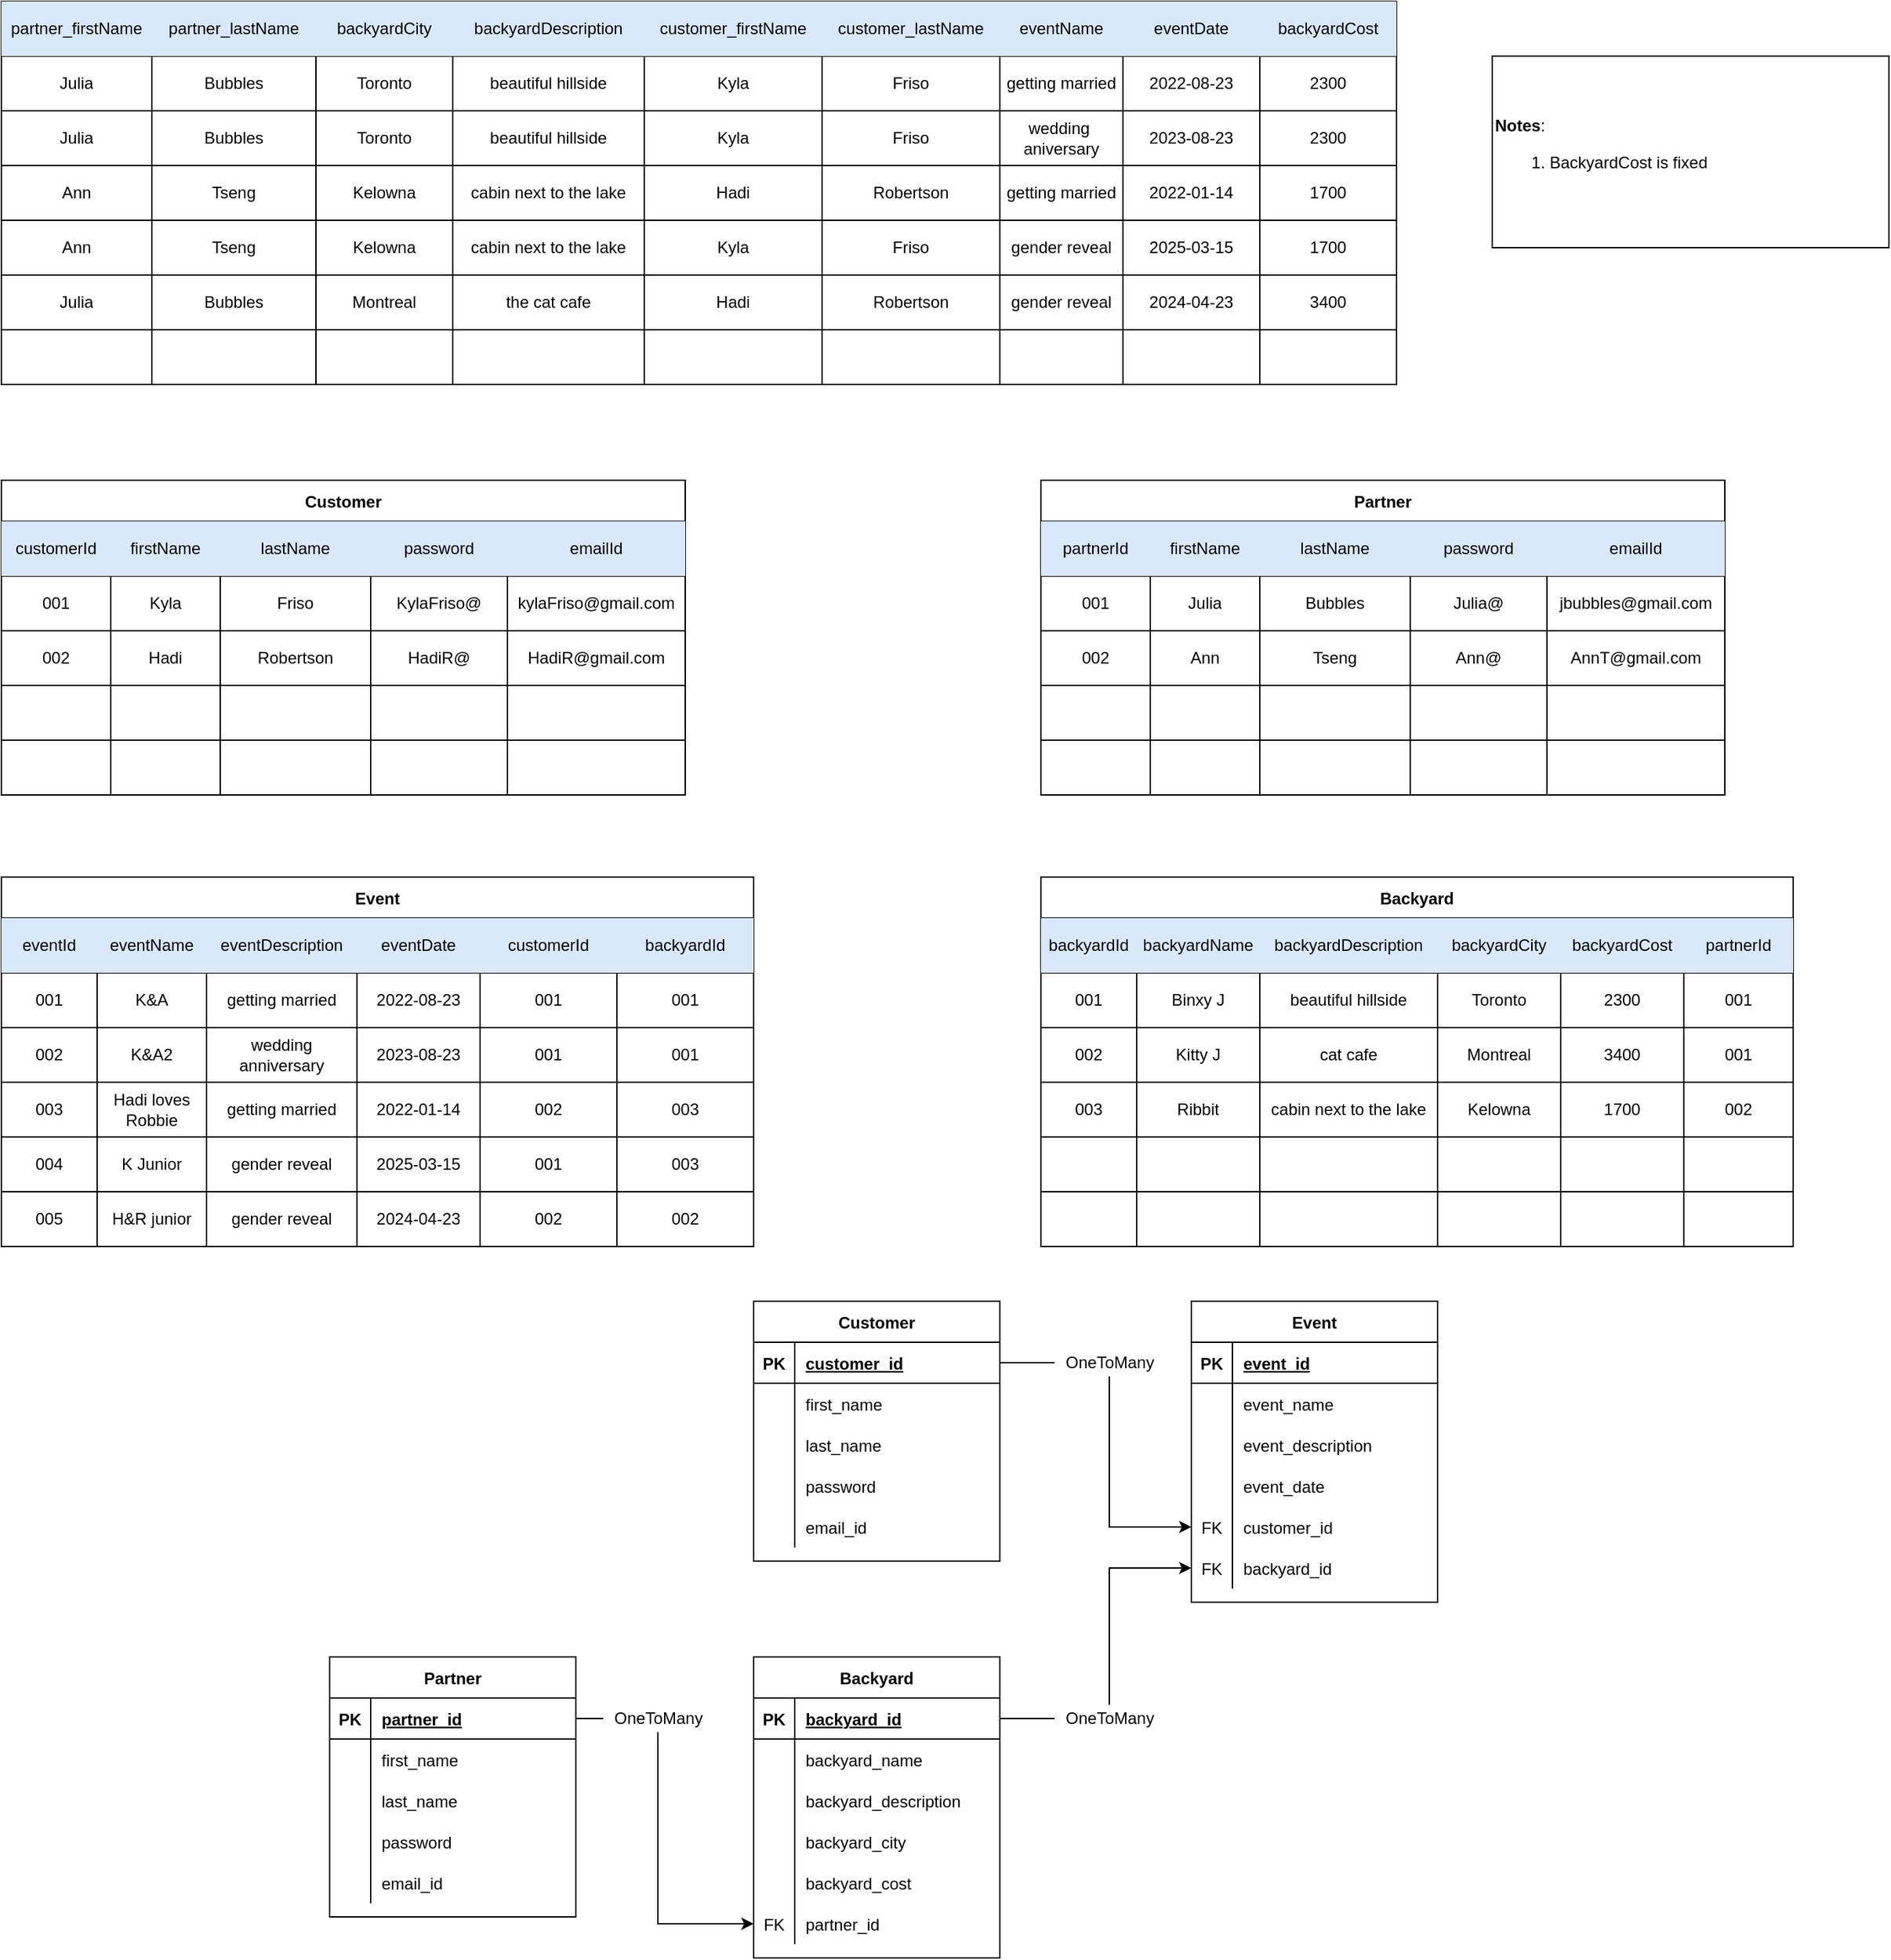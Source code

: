<mxfile version="17.4.6" type="device"><diagram id="5P-iTtk6EJzGvg0LwzqV" name="Page-1"><mxGraphModel dx="1277" dy="587" grid="1" gridSize="10" guides="1" tooltips="1" connect="1" arrows="1" fold="1" page="1" pageScale="1" pageWidth="850" pageHeight="1100" math="0" shadow="0"><root><mxCell id="0"/><mxCell id="1" parent="0"/><mxCell id="xn0J_1aLD7OM7Lsq-6MU-27" value="" style="shape=table;html=1;whiteSpace=wrap;startSize=0;container=1;collapsible=0;childLayout=tableLayout;" parent="1" vertex="1"><mxGeometry x="90" y="150" width="1020" height="280" as="geometry"/></mxCell><mxCell id="xn0J_1aLD7OM7Lsq-6MU-28" value="" style="shape=tableRow;horizontal=0;startSize=0;swimlaneHead=0;swimlaneBody=0;top=0;left=0;bottom=0;right=0;collapsible=0;dropTarget=0;fillColor=none;points=[[0,0.5],[1,0.5]];portConstraint=eastwest;" parent="xn0J_1aLD7OM7Lsq-6MU-27" vertex="1"><mxGeometry width="1020" height="40" as="geometry"/></mxCell><mxCell id="xn0J_1aLD7OM7Lsq-6MU-29" value="partner_firstName&lt;br&gt;" style="shape=partialRectangle;html=1;whiteSpace=wrap;connectable=0;fillColor=#dae8fc;top=0;left=0;bottom=0;right=0;overflow=hidden;strokeColor=#6c8ebf;" parent="xn0J_1aLD7OM7Lsq-6MU-28" vertex="1"><mxGeometry width="110" height="40" as="geometry"><mxRectangle width="110" height="40" as="alternateBounds"/></mxGeometry></mxCell><mxCell id="xn0J_1aLD7OM7Lsq-6MU-30" value="partner_lastName" style="shape=partialRectangle;html=1;whiteSpace=wrap;connectable=0;fillColor=#dae8fc;top=0;left=0;bottom=0;right=0;overflow=hidden;strokeColor=#6c8ebf;" parent="xn0J_1aLD7OM7Lsq-6MU-28" vertex="1"><mxGeometry x="110" width="120" height="40" as="geometry"><mxRectangle width="120" height="40" as="alternateBounds"/></mxGeometry></mxCell><mxCell id="xn0J_1aLD7OM7Lsq-6MU-31" value="backyardCity" style="shape=partialRectangle;html=1;whiteSpace=wrap;connectable=0;fillColor=#dae8fc;top=0;left=0;bottom=0;right=0;overflow=hidden;strokeColor=#6c8ebf;" parent="xn0J_1aLD7OM7Lsq-6MU-28" vertex="1"><mxGeometry x="230" width="100" height="40" as="geometry"><mxRectangle width="100" height="40" as="alternateBounds"/></mxGeometry></mxCell><mxCell id="xn0J_1aLD7OM7Lsq-6MU-40" value="backyardDescription&lt;br&gt;" style="shape=partialRectangle;html=1;whiteSpace=wrap;connectable=0;fillColor=#dae8fc;top=0;left=0;bottom=0;right=0;overflow=hidden;strokeColor=#6c8ebf;" parent="xn0J_1aLD7OM7Lsq-6MU-28" vertex="1"><mxGeometry x="330" width="140" height="40" as="geometry"><mxRectangle width="140" height="40" as="alternateBounds"/></mxGeometry></mxCell><mxCell id="xn0J_1aLD7OM7Lsq-6MU-43" value="customer_firstName" style="shape=partialRectangle;html=1;whiteSpace=wrap;connectable=0;fillColor=#dae8fc;top=0;left=0;bottom=0;right=0;overflow=hidden;strokeColor=#6c8ebf;" parent="xn0J_1aLD7OM7Lsq-6MU-28" vertex="1"><mxGeometry x="470" width="130" height="40" as="geometry"><mxRectangle width="130" height="40" as="alternateBounds"/></mxGeometry></mxCell><mxCell id="xn0J_1aLD7OM7Lsq-6MU-55" value="customer_lastName" style="shape=partialRectangle;html=1;whiteSpace=wrap;connectable=0;fillColor=#dae8fc;top=0;left=0;bottom=0;right=0;overflow=hidden;strokeColor=#6c8ebf;" parent="xn0J_1aLD7OM7Lsq-6MU-28" vertex="1"><mxGeometry x="600" width="130" height="40" as="geometry"><mxRectangle width="130" height="40" as="alternateBounds"/></mxGeometry></mxCell><mxCell id="xn0J_1aLD7OM7Lsq-6MU-58" value="eventName" style="shape=partialRectangle;html=1;whiteSpace=wrap;connectable=0;fillColor=#dae8fc;top=0;left=0;bottom=0;right=0;overflow=hidden;strokeColor=#6c8ebf;" parent="xn0J_1aLD7OM7Lsq-6MU-28" vertex="1"><mxGeometry x="730" width="90" height="40" as="geometry"><mxRectangle width="90" height="40" as="alternateBounds"/></mxGeometry></mxCell><mxCell id="xn0J_1aLD7OM7Lsq-6MU-61" value="eventDate" style="shape=partialRectangle;html=1;whiteSpace=wrap;connectable=0;fillColor=#dae8fc;top=0;left=0;bottom=0;right=0;overflow=hidden;strokeColor=#6c8ebf;" parent="xn0J_1aLD7OM7Lsq-6MU-28" vertex="1"><mxGeometry x="820" width="100" height="40" as="geometry"><mxRectangle width="100" height="40" as="alternateBounds"/></mxGeometry></mxCell><mxCell id="xn0J_1aLD7OM7Lsq-6MU-64" value="backyardCost" style="shape=partialRectangle;html=1;whiteSpace=wrap;connectable=0;fillColor=#dae8fc;top=0;left=0;bottom=0;right=0;overflow=hidden;strokeColor=#6c8ebf;" parent="xn0J_1aLD7OM7Lsq-6MU-28" vertex="1"><mxGeometry x="920" width="100" height="40" as="geometry"><mxRectangle width="100" height="40" as="alternateBounds"/></mxGeometry></mxCell><mxCell id="xn0J_1aLD7OM7Lsq-6MU-32" value="" style="shape=tableRow;horizontal=0;startSize=0;swimlaneHead=0;swimlaneBody=0;top=0;left=0;bottom=0;right=0;collapsible=0;dropTarget=0;fillColor=none;points=[[0,0.5],[1,0.5]];portConstraint=eastwest;" parent="xn0J_1aLD7OM7Lsq-6MU-27" vertex="1"><mxGeometry y="40" width="1020" height="40" as="geometry"/></mxCell><mxCell id="xn0J_1aLD7OM7Lsq-6MU-33" value="Julia&lt;br&gt;" style="shape=partialRectangle;html=1;whiteSpace=wrap;connectable=0;fillColor=none;top=0;left=0;bottom=0;right=0;overflow=hidden;" parent="xn0J_1aLD7OM7Lsq-6MU-32" vertex="1"><mxGeometry width="110" height="40" as="geometry"><mxRectangle width="110" height="40" as="alternateBounds"/></mxGeometry></mxCell><mxCell id="xn0J_1aLD7OM7Lsq-6MU-34" value="Bubbles" style="shape=partialRectangle;html=1;whiteSpace=wrap;connectable=0;fillColor=none;top=0;left=0;bottom=0;right=0;overflow=hidden;" parent="xn0J_1aLD7OM7Lsq-6MU-32" vertex="1"><mxGeometry x="110" width="120" height="40" as="geometry"><mxRectangle width="120" height="40" as="alternateBounds"/></mxGeometry></mxCell><mxCell id="xn0J_1aLD7OM7Lsq-6MU-35" value="Toronto" style="shape=partialRectangle;html=1;whiteSpace=wrap;connectable=0;fillColor=none;top=0;left=0;bottom=0;right=0;overflow=hidden;" parent="xn0J_1aLD7OM7Lsq-6MU-32" vertex="1"><mxGeometry x="230" width="100" height="40" as="geometry"><mxRectangle width="100" height="40" as="alternateBounds"/></mxGeometry></mxCell><mxCell id="xn0J_1aLD7OM7Lsq-6MU-41" value="beautiful hillside" style="shape=partialRectangle;html=1;whiteSpace=wrap;connectable=0;fillColor=none;top=0;left=0;bottom=0;right=0;overflow=hidden;" parent="xn0J_1aLD7OM7Lsq-6MU-32" vertex="1"><mxGeometry x="330" width="140" height="40" as="geometry"><mxRectangle width="140" height="40" as="alternateBounds"/></mxGeometry></mxCell><mxCell id="xn0J_1aLD7OM7Lsq-6MU-44" value="Kyla" style="shape=partialRectangle;html=1;whiteSpace=wrap;connectable=0;fillColor=none;top=0;left=0;bottom=0;right=0;overflow=hidden;" parent="xn0J_1aLD7OM7Lsq-6MU-32" vertex="1"><mxGeometry x="470" width="130" height="40" as="geometry"><mxRectangle width="130" height="40" as="alternateBounds"/></mxGeometry></mxCell><mxCell id="xn0J_1aLD7OM7Lsq-6MU-56" value="Friso" style="shape=partialRectangle;html=1;whiteSpace=wrap;connectable=0;fillColor=none;top=0;left=0;bottom=0;right=0;overflow=hidden;" parent="xn0J_1aLD7OM7Lsq-6MU-32" vertex="1"><mxGeometry x="600" width="130" height="40" as="geometry"><mxRectangle width="130" height="40" as="alternateBounds"/></mxGeometry></mxCell><mxCell id="xn0J_1aLD7OM7Lsq-6MU-59" value="getting married" style="shape=partialRectangle;html=1;whiteSpace=wrap;connectable=0;fillColor=none;top=0;left=0;bottom=0;right=0;overflow=hidden;" parent="xn0J_1aLD7OM7Lsq-6MU-32" vertex="1"><mxGeometry x="730" width="90" height="40" as="geometry"><mxRectangle width="90" height="40" as="alternateBounds"/></mxGeometry></mxCell><mxCell id="xn0J_1aLD7OM7Lsq-6MU-62" value="2022-08-23" style="shape=partialRectangle;html=1;whiteSpace=wrap;connectable=0;fillColor=none;top=0;left=0;bottom=0;right=0;overflow=hidden;" parent="xn0J_1aLD7OM7Lsq-6MU-32" vertex="1"><mxGeometry x="820" width="100" height="40" as="geometry"><mxRectangle width="100" height="40" as="alternateBounds"/></mxGeometry></mxCell><mxCell id="xn0J_1aLD7OM7Lsq-6MU-65" value="2300" style="shape=partialRectangle;html=1;whiteSpace=wrap;connectable=0;fillColor=none;top=0;left=0;bottom=0;right=0;overflow=hidden;" parent="xn0J_1aLD7OM7Lsq-6MU-32" vertex="1"><mxGeometry x="920" width="100" height="40" as="geometry"><mxRectangle width="100" height="40" as="alternateBounds"/></mxGeometry></mxCell><mxCell id="xn0J_1aLD7OM7Lsq-6MU-36" value="" style="shape=tableRow;horizontal=0;startSize=0;swimlaneHead=0;swimlaneBody=0;top=0;left=0;bottom=0;right=0;collapsible=0;dropTarget=0;fillColor=none;points=[[0,0.5],[1,0.5]];portConstraint=eastwest;" parent="xn0J_1aLD7OM7Lsq-6MU-27" vertex="1"><mxGeometry y="80" width="1020" height="40" as="geometry"/></mxCell><mxCell id="xn0J_1aLD7OM7Lsq-6MU-37" value="Julia" style="shape=partialRectangle;html=1;whiteSpace=wrap;connectable=0;fillColor=none;top=0;left=0;bottom=0;right=0;overflow=hidden;" parent="xn0J_1aLD7OM7Lsq-6MU-36" vertex="1"><mxGeometry width="110" height="40" as="geometry"><mxRectangle width="110" height="40" as="alternateBounds"/></mxGeometry></mxCell><mxCell id="xn0J_1aLD7OM7Lsq-6MU-38" value="Bubbles" style="shape=partialRectangle;html=1;whiteSpace=wrap;connectable=0;fillColor=none;top=0;left=0;bottom=0;right=0;overflow=hidden;" parent="xn0J_1aLD7OM7Lsq-6MU-36" vertex="1"><mxGeometry x="110" width="120" height="40" as="geometry"><mxRectangle width="120" height="40" as="alternateBounds"/></mxGeometry></mxCell><mxCell id="xn0J_1aLD7OM7Lsq-6MU-39" value="Toronto" style="shape=partialRectangle;html=1;whiteSpace=wrap;connectable=0;fillColor=none;top=0;left=0;bottom=0;right=0;overflow=hidden;pointerEvents=1;" parent="xn0J_1aLD7OM7Lsq-6MU-36" vertex="1"><mxGeometry x="230" width="100" height="40" as="geometry"><mxRectangle width="100" height="40" as="alternateBounds"/></mxGeometry></mxCell><mxCell id="xn0J_1aLD7OM7Lsq-6MU-42" value="beautiful hillside" style="shape=partialRectangle;html=1;whiteSpace=wrap;connectable=0;fillColor=none;top=0;left=0;bottom=0;right=0;overflow=hidden;pointerEvents=1;" parent="xn0J_1aLD7OM7Lsq-6MU-36" vertex="1"><mxGeometry x="330" width="140" height="40" as="geometry"><mxRectangle width="140" height="40" as="alternateBounds"/></mxGeometry></mxCell><mxCell id="xn0J_1aLD7OM7Lsq-6MU-45" value="Kyla" style="shape=partialRectangle;html=1;whiteSpace=wrap;connectable=0;fillColor=none;top=0;left=0;bottom=0;right=0;overflow=hidden;pointerEvents=1;" parent="xn0J_1aLD7OM7Lsq-6MU-36" vertex="1"><mxGeometry x="470" width="130" height="40" as="geometry"><mxRectangle width="130" height="40" as="alternateBounds"/></mxGeometry></mxCell><mxCell id="xn0J_1aLD7OM7Lsq-6MU-57" value="Friso" style="shape=partialRectangle;html=1;whiteSpace=wrap;connectable=0;fillColor=none;top=0;left=0;bottom=0;right=0;overflow=hidden;pointerEvents=1;" parent="xn0J_1aLD7OM7Lsq-6MU-36" vertex="1"><mxGeometry x="600" width="130" height="40" as="geometry"><mxRectangle width="130" height="40" as="alternateBounds"/></mxGeometry></mxCell><mxCell id="xn0J_1aLD7OM7Lsq-6MU-60" value="wedding&amp;nbsp;&lt;br&gt;aniversary" style="shape=partialRectangle;html=1;whiteSpace=wrap;connectable=0;fillColor=none;top=0;left=0;bottom=0;right=0;overflow=hidden;pointerEvents=1;" parent="xn0J_1aLD7OM7Lsq-6MU-36" vertex="1"><mxGeometry x="730" width="90" height="40" as="geometry"><mxRectangle width="90" height="40" as="alternateBounds"/></mxGeometry></mxCell><mxCell id="xn0J_1aLD7OM7Lsq-6MU-63" value="2023-08-23" style="shape=partialRectangle;html=1;whiteSpace=wrap;connectable=0;fillColor=none;top=0;left=0;bottom=0;right=0;overflow=hidden;pointerEvents=1;" parent="xn0J_1aLD7OM7Lsq-6MU-36" vertex="1"><mxGeometry x="820" width="100" height="40" as="geometry"><mxRectangle width="100" height="40" as="alternateBounds"/></mxGeometry></mxCell><mxCell id="xn0J_1aLD7OM7Lsq-6MU-66" value="2300" style="shape=partialRectangle;html=1;whiteSpace=wrap;connectable=0;fillColor=none;top=0;left=0;bottom=0;right=0;overflow=hidden;pointerEvents=1;" parent="xn0J_1aLD7OM7Lsq-6MU-36" vertex="1"><mxGeometry x="920" width="100" height="40" as="geometry"><mxRectangle width="100" height="40" as="alternateBounds"/></mxGeometry></mxCell><mxCell id="xn0J_1aLD7OM7Lsq-6MU-97" style="shape=tableRow;horizontal=0;startSize=0;swimlaneHead=0;swimlaneBody=0;top=0;left=0;bottom=0;right=0;collapsible=0;dropTarget=0;fillColor=none;points=[[0,0.5],[1,0.5]];portConstraint=eastwest;" parent="xn0J_1aLD7OM7Lsq-6MU-27" vertex="1"><mxGeometry y="120" width="1020" height="40" as="geometry"/></mxCell><mxCell id="xn0J_1aLD7OM7Lsq-6MU-98" value="Ann" style="shape=partialRectangle;html=1;whiteSpace=wrap;connectable=0;fillColor=none;top=0;left=0;bottom=0;right=0;overflow=hidden;" parent="xn0J_1aLD7OM7Lsq-6MU-97" vertex="1"><mxGeometry width="110" height="40" as="geometry"><mxRectangle width="110" height="40" as="alternateBounds"/></mxGeometry></mxCell><mxCell id="xn0J_1aLD7OM7Lsq-6MU-99" value="Tseng" style="shape=partialRectangle;html=1;whiteSpace=wrap;connectable=0;fillColor=none;top=0;left=0;bottom=0;right=0;overflow=hidden;" parent="xn0J_1aLD7OM7Lsq-6MU-97" vertex="1"><mxGeometry x="110" width="120" height="40" as="geometry"><mxRectangle width="120" height="40" as="alternateBounds"/></mxGeometry></mxCell><mxCell id="xn0J_1aLD7OM7Lsq-6MU-100" value="Kelowna" style="shape=partialRectangle;html=1;whiteSpace=wrap;connectable=0;fillColor=none;top=0;left=0;bottom=0;right=0;overflow=hidden;pointerEvents=1;" parent="xn0J_1aLD7OM7Lsq-6MU-97" vertex="1"><mxGeometry x="230" width="100" height="40" as="geometry"><mxRectangle width="100" height="40" as="alternateBounds"/></mxGeometry></mxCell><mxCell id="xn0J_1aLD7OM7Lsq-6MU-101" value="cabin next to the lake" style="shape=partialRectangle;html=1;whiteSpace=wrap;connectable=0;fillColor=none;top=0;left=0;bottom=0;right=0;overflow=hidden;pointerEvents=1;" parent="xn0J_1aLD7OM7Lsq-6MU-97" vertex="1"><mxGeometry x="330" width="140" height="40" as="geometry"><mxRectangle width="140" height="40" as="alternateBounds"/></mxGeometry></mxCell><mxCell id="xn0J_1aLD7OM7Lsq-6MU-102" value="Hadi" style="shape=partialRectangle;html=1;whiteSpace=wrap;connectable=0;fillColor=none;top=0;left=0;bottom=0;right=0;overflow=hidden;pointerEvents=1;" parent="xn0J_1aLD7OM7Lsq-6MU-97" vertex="1"><mxGeometry x="470" width="130" height="40" as="geometry"><mxRectangle width="130" height="40" as="alternateBounds"/></mxGeometry></mxCell><mxCell id="xn0J_1aLD7OM7Lsq-6MU-103" value="Robertson" style="shape=partialRectangle;html=1;whiteSpace=wrap;connectable=0;fillColor=none;top=0;left=0;bottom=0;right=0;overflow=hidden;pointerEvents=1;" parent="xn0J_1aLD7OM7Lsq-6MU-97" vertex="1"><mxGeometry x="600" width="130" height="40" as="geometry"><mxRectangle width="130" height="40" as="alternateBounds"/></mxGeometry></mxCell><mxCell id="xn0J_1aLD7OM7Lsq-6MU-104" value="getting married" style="shape=partialRectangle;html=1;whiteSpace=wrap;connectable=0;fillColor=none;top=0;left=0;bottom=0;right=0;overflow=hidden;pointerEvents=1;" parent="xn0J_1aLD7OM7Lsq-6MU-97" vertex="1"><mxGeometry x="730" width="90" height="40" as="geometry"><mxRectangle width="90" height="40" as="alternateBounds"/></mxGeometry></mxCell><mxCell id="xn0J_1aLD7OM7Lsq-6MU-105" value="2022-01-14" style="shape=partialRectangle;html=1;whiteSpace=wrap;connectable=0;fillColor=none;top=0;left=0;bottom=0;right=0;overflow=hidden;pointerEvents=1;" parent="xn0J_1aLD7OM7Lsq-6MU-97" vertex="1"><mxGeometry x="820" width="100" height="40" as="geometry"><mxRectangle width="100" height="40" as="alternateBounds"/></mxGeometry></mxCell><mxCell id="xn0J_1aLD7OM7Lsq-6MU-106" value="1700" style="shape=partialRectangle;html=1;whiteSpace=wrap;connectable=0;fillColor=none;top=0;left=0;bottom=0;right=0;overflow=hidden;pointerEvents=1;" parent="xn0J_1aLD7OM7Lsq-6MU-97" vertex="1"><mxGeometry x="920" width="100" height="40" as="geometry"><mxRectangle width="100" height="40" as="alternateBounds"/></mxGeometry></mxCell><mxCell id="xn0J_1aLD7OM7Lsq-6MU-107" style="shape=tableRow;horizontal=0;startSize=0;swimlaneHead=0;swimlaneBody=0;top=0;left=0;bottom=0;right=0;collapsible=0;dropTarget=0;fillColor=none;points=[[0,0.5],[1,0.5]];portConstraint=eastwest;" parent="xn0J_1aLD7OM7Lsq-6MU-27" vertex="1"><mxGeometry y="160" width="1020" height="40" as="geometry"/></mxCell><mxCell id="xn0J_1aLD7OM7Lsq-6MU-108" value="Ann" style="shape=partialRectangle;html=1;whiteSpace=wrap;connectable=0;fillColor=none;top=0;left=0;bottom=0;right=0;overflow=hidden;" parent="xn0J_1aLD7OM7Lsq-6MU-107" vertex="1"><mxGeometry width="110" height="40" as="geometry"><mxRectangle width="110" height="40" as="alternateBounds"/></mxGeometry></mxCell><mxCell id="xn0J_1aLD7OM7Lsq-6MU-109" value="Tseng" style="shape=partialRectangle;html=1;whiteSpace=wrap;connectable=0;fillColor=none;top=0;left=0;bottom=0;right=0;overflow=hidden;" parent="xn0J_1aLD7OM7Lsq-6MU-107" vertex="1"><mxGeometry x="110" width="120" height="40" as="geometry"><mxRectangle width="120" height="40" as="alternateBounds"/></mxGeometry></mxCell><mxCell id="xn0J_1aLD7OM7Lsq-6MU-110" value="Kelowna" style="shape=partialRectangle;html=1;whiteSpace=wrap;connectable=0;fillColor=none;top=0;left=0;bottom=0;right=0;overflow=hidden;pointerEvents=1;" parent="xn0J_1aLD7OM7Lsq-6MU-107" vertex="1"><mxGeometry x="230" width="100" height="40" as="geometry"><mxRectangle width="100" height="40" as="alternateBounds"/></mxGeometry></mxCell><mxCell id="xn0J_1aLD7OM7Lsq-6MU-111" value="cabin next to the lake" style="shape=partialRectangle;html=1;whiteSpace=wrap;connectable=0;fillColor=none;top=0;left=0;bottom=0;right=0;overflow=hidden;pointerEvents=1;" parent="xn0J_1aLD7OM7Lsq-6MU-107" vertex="1"><mxGeometry x="330" width="140" height="40" as="geometry"><mxRectangle width="140" height="40" as="alternateBounds"/></mxGeometry></mxCell><mxCell id="xn0J_1aLD7OM7Lsq-6MU-112" value="Kyla" style="shape=partialRectangle;html=1;whiteSpace=wrap;connectable=0;fillColor=none;top=0;left=0;bottom=0;right=0;overflow=hidden;pointerEvents=1;" parent="xn0J_1aLD7OM7Lsq-6MU-107" vertex="1"><mxGeometry x="470" width="130" height="40" as="geometry"><mxRectangle width="130" height="40" as="alternateBounds"/></mxGeometry></mxCell><mxCell id="xn0J_1aLD7OM7Lsq-6MU-113" value="Friso" style="shape=partialRectangle;html=1;whiteSpace=wrap;connectable=0;fillColor=none;top=0;left=0;bottom=0;right=0;overflow=hidden;pointerEvents=1;" parent="xn0J_1aLD7OM7Lsq-6MU-107" vertex="1"><mxGeometry x="600" width="130" height="40" as="geometry"><mxRectangle width="130" height="40" as="alternateBounds"/></mxGeometry></mxCell><mxCell id="xn0J_1aLD7OM7Lsq-6MU-114" value="gender reveal" style="shape=partialRectangle;html=1;whiteSpace=wrap;connectable=0;fillColor=none;top=0;left=0;bottom=0;right=0;overflow=hidden;pointerEvents=1;" parent="xn0J_1aLD7OM7Lsq-6MU-107" vertex="1"><mxGeometry x="730" width="90" height="40" as="geometry"><mxRectangle width="90" height="40" as="alternateBounds"/></mxGeometry></mxCell><mxCell id="xn0J_1aLD7OM7Lsq-6MU-115" value="2025-03-15" style="shape=partialRectangle;html=1;whiteSpace=wrap;connectable=0;fillColor=none;top=0;left=0;bottom=0;right=0;overflow=hidden;pointerEvents=1;" parent="xn0J_1aLD7OM7Lsq-6MU-107" vertex="1"><mxGeometry x="820" width="100" height="40" as="geometry"><mxRectangle width="100" height="40" as="alternateBounds"/></mxGeometry></mxCell><mxCell id="xn0J_1aLD7OM7Lsq-6MU-116" value="1700" style="shape=partialRectangle;html=1;whiteSpace=wrap;connectable=0;fillColor=none;top=0;left=0;bottom=0;right=0;overflow=hidden;pointerEvents=1;" parent="xn0J_1aLD7OM7Lsq-6MU-107" vertex="1"><mxGeometry x="920" width="100" height="40" as="geometry"><mxRectangle width="100" height="40" as="alternateBounds"/></mxGeometry></mxCell><mxCell id="xn0J_1aLD7OM7Lsq-6MU-117" style="shape=tableRow;horizontal=0;startSize=0;swimlaneHead=0;swimlaneBody=0;top=0;left=0;bottom=0;right=0;collapsible=0;dropTarget=0;fillColor=none;points=[[0,0.5],[1,0.5]];portConstraint=eastwest;" parent="xn0J_1aLD7OM7Lsq-6MU-27" vertex="1"><mxGeometry y="200" width="1020" height="40" as="geometry"/></mxCell><mxCell id="xn0J_1aLD7OM7Lsq-6MU-118" value="Julia" style="shape=partialRectangle;html=1;whiteSpace=wrap;connectable=0;fillColor=none;top=0;left=0;bottom=0;right=0;overflow=hidden;" parent="xn0J_1aLD7OM7Lsq-6MU-117" vertex="1"><mxGeometry width="110" height="40" as="geometry"><mxRectangle width="110" height="40" as="alternateBounds"/></mxGeometry></mxCell><mxCell id="xn0J_1aLD7OM7Lsq-6MU-119" value="Bubbles" style="shape=partialRectangle;html=1;whiteSpace=wrap;connectable=0;fillColor=none;top=0;left=0;bottom=0;right=0;overflow=hidden;" parent="xn0J_1aLD7OM7Lsq-6MU-117" vertex="1"><mxGeometry x="110" width="120" height="40" as="geometry"><mxRectangle width="120" height="40" as="alternateBounds"/></mxGeometry></mxCell><mxCell id="xn0J_1aLD7OM7Lsq-6MU-120" value="Montreal" style="shape=partialRectangle;html=1;whiteSpace=wrap;connectable=0;fillColor=none;top=0;left=0;bottom=0;right=0;overflow=hidden;pointerEvents=1;" parent="xn0J_1aLD7OM7Lsq-6MU-117" vertex="1"><mxGeometry x="230" width="100" height="40" as="geometry"><mxRectangle width="100" height="40" as="alternateBounds"/></mxGeometry></mxCell><mxCell id="xn0J_1aLD7OM7Lsq-6MU-121" value="the cat cafe" style="shape=partialRectangle;html=1;whiteSpace=wrap;connectable=0;fillColor=none;top=0;left=0;bottom=0;right=0;overflow=hidden;pointerEvents=1;" parent="xn0J_1aLD7OM7Lsq-6MU-117" vertex="1"><mxGeometry x="330" width="140" height="40" as="geometry"><mxRectangle width="140" height="40" as="alternateBounds"/></mxGeometry></mxCell><mxCell id="xn0J_1aLD7OM7Lsq-6MU-122" value="Hadi" style="shape=partialRectangle;html=1;whiteSpace=wrap;connectable=0;fillColor=none;top=0;left=0;bottom=0;right=0;overflow=hidden;pointerEvents=1;" parent="xn0J_1aLD7OM7Lsq-6MU-117" vertex="1"><mxGeometry x="470" width="130" height="40" as="geometry"><mxRectangle width="130" height="40" as="alternateBounds"/></mxGeometry></mxCell><mxCell id="xn0J_1aLD7OM7Lsq-6MU-123" value="Robertson" style="shape=partialRectangle;html=1;whiteSpace=wrap;connectable=0;fillColor=none;top=0;left=0;bottom=0;right=0;overflow=hidden;pointerEvents=1;" parent="xn0J_1aLD7OM7Lsq-6MU-117" vertex="1"><mxGeometry x="600" width="130" height="40" as="geometry"><mxRectangle width="130" height="40" as="alternateBounds"/></mxGeometry></mxCell><mxCell id="xn0J_1aLD7OM7Lsq-6MU-124" value="gender reveal" style="shape=partialRectangle;html=1;whiteSpace=wrap;connectable=0;fillColor=none;top=0;left=0;bottom=0;right=0;overflow=hidden;pointerEvents=1;" parent="xn0J_1aLD7OM7Lsq-6MU-117" vertex="1"><mxGeometry x="730" width="90" height="40" as="geometry"><mxRectangle width="90" height="40" as="alternateBounds"/></mxGeometry></mxCell><mxCell id="xn0J_1aLD7OM7Lsq-6MU-125" value="2024-04-23" style="shape=partialRectangle;html=1;whiteSpace=wrap;connectable=0;fillColor=none;top=0;left=0;bottom=0;right=0;overflow=hidden;pointerEvents=1;" parent="xn0J_1aLD7OM7Lsq-6MU-117" vertex="1"><mxGeometry x="820" width="100" height="40" as="geometry"><mxRectangle width="100" height="40" as="alternateBounds"/></mxGeometry></mxCell><mxCell id="xn0J_1aLD7OM7Lsq-6MU-126" value="3400" style="shape=partialRectangle;html=1;whiteSpace=wrap;connectable=0;fillColor=none;top=0;left=0;bottom=0;right=0;overflow=hidden;pointerEvents=1;" parent="xn0J_1aLD7OM7Lsq-6MU-117" vertex="1"><mxGeometry x="920" width="100" height="40" as="geometry"><mxRectangle width="100" height="40" as="alternateBounds"/></mxGeometry></mxCell><mxCell id="xn0J_1aLD7OM7Lsq-6MU-127" style="shape=tableRow;horizontal=0;startSize=0;swimlaneHead=0;swimlaneBody=0;top=0;left=0;bottom=0;right=0;collapsible=0;dropTarget=0;fillColor=none;points=[[0,0.5],[1,0.5]];portConstraint=eastwest;" parent="xn0J_1aLD7OM7Lsq-6MU-27" vertex="1"><mxGeometry y="240" width="1020" height="40" as="geometry"/></mxCell><mxCell id="xn0J_1aLD7OM7Lsq-6MU-128" style="shape=partialRectangle;html=1;whiteSpace=wrap;connectable=0;fillColor=none;top=0;left=0;bottom=0;right=0;overflow=hidden;" parent="xn0J_1aLD7OM7Lsq-6MU-127" vertex="1"><mxGeometry width="110" height="40" as="geometry"><mxRectangle width="110" height="40" as="alternateBounds"/></mxGeometry></mxCell><mxCell id="xn0J_1aLD7OM7Lsq-6MU-129" style="shape=partialRectangle;html=1;whiteSpace=wrap;connectable=0;fillColor=none;top=0;left=0;bottom=0;right=0;overflow=hidden;" parent="xn0J_1aLD7OM7Lsq-6MU-127" vertex="1"><mxGeometry x="110" width="120" height="40" as="geometry"><mxRectangle width="120" height="40" as="alternateBounds"/></mxGeometry></mxCell><mxCell id="xn0J_1aLD7OM7Lsq-6MU-130" style="shape=partialRectangle;html=1;whiteSpace=wrap;connectable=0;fillColor=none;top=0;left=0;bottom=0;right=0;overflow=hidden;pointerEvents=1;" parent="xn0J_1aLD7OM7Lsq-6MU-127" vertex="1"><mxGeometry x="230" width="100" height="40" as="geometry"><mxRectangle width="100" height="40" as="alternateBounds"/></mxGeometry></mxCell><mxCell id="xn0J_1aLD7OM7Lsq-6MU-131" style="shape=partialRectangle;html=1;whiteSpace=wrap;connectable=0;fillColor=none;top=0;left=0;bottom=0;right=0;overflow=hidden;pointerEvents=1;" parent="xn0J_1aLD7OM7Lsq-6MU-127" vertex="1"><mxGeometry x="330" width="140" height="40" as="geometry"><mxRectangle width="140" height="40" as="alternateBounds"/></mxGeometry></mxCell><mxCell id="xn0J_1aLD7OM7Lsq-6MU-132" style="shape=partialRectangle;html=1;whiteSpace=wrap;connectable=0;fillColor=none;top=0;left=0;bottom=0;right=0;overflow=hidden;pointerEvents=1;" parent="xn0J_1aLD7OM7Lsq-6MU-127" vertex="1"><mxGeometry x="470" width="130" height="40" as="geometry"><mxRectangle width="130" height="40" as="alternateBounds"/></mxGeometry></mxCell><mxCell id="xn0J_1aLD7OM7Lsq-6MU-133" style="shape=partialRectangle;html=1;whiteSpace=wrap;connectable=0;fillColor=none;top=0;left=0;bottom=0;right=0;overflow=hidden;pointerEvents=1;" parent="xn0J_1aLD7OM7Lsq-6MU-127" vertex="1"><mxGeometry x="600" width="130" height="40" as="geometry"><mxRectangle width="130" height="40" as="alternateBounds"/></mxGeometry></mxCell><mxCell id="xn0J_1aLD7OM7Lsq-6MU-134" style="shape=partialRectangle;html=1;whiteSpace=wrap;connectable=0;fillColor=none;top=0;left=0;bottom=0;right=0;overflow=hidden;pointerEvents=1;" parent="xn0J_1aLD7OM7Lsq-6MU-127" vertex="1"><mxGeometry x="730" width="90" height="40" as="geometry"><mxRectangle width="90" height="40" as="alternateBounds"/></mxGeometry></mxCell><mxCell id="xn0J_1aLD7OM7Lsq-6MU-135" style="shape=partialRectangle;html=1;whiteSpace=wrap;connectable=0;fillColor=none;top=0;left=0;bottom=0;right=0;overflow=hidden;pointerEvents=1;" parent="xn0J_1aLD7OM7Lsq-6MU-127" vertex="1"><mxGeometry x="820" width="100" height="40" as="geometry"><mxRectangle width="100" height="40" as="alternateBounds"/></mxGeometry></mxCell><mxCell id="xn0J_1aLD7OM7Lsq-6MU-136" style="shape=partialRectangle;html=1;whiteSpace=wrap;connectable=0;fillColor=none;top=0;left=0;bottom=0;right=0;overflow=hidden;pointerEvents=1;" parent="xn0J_1aLD7OM7Lsq-6MU-127" vertex="1"><mxGeometry x="920" width="100" height="40" as="geometry"><mxRectangle width="100" height="40" as="alternateBounds"/></mxGeometry></mxCell><mxCell id="xn0J_1aLD7OM7Lsq-6MU-137" value="Customer" style="shape=table;startSize=30;container=1;collapsible=0;childLayout=tableLayout;fontStyle=1;align=center;labelBackgroundColor=default;" parent="1" vertex="1"><mxGeometry x="90" y="500" width="500" height="230" as="geometry"/></mxCell><mxCell id="xn0J_1aLD7OM7Lsq-6MU-138" value="" style="shape=tableRow;horizontal=0;startSize=0;swimlaneHead=0;swimlaneBody=0;top=0;left=0;bottom=0;right=0;collapsible=0;dropTarget=0;fillColor=none;points=[[0,0.5],[1,0.5]];portConstraint=eastwest;" parent="xn0J_1aLD7OM7Lsq-6MU-137" vertex="1"><mxGeometry y="30" width="500" height="40" as="geometry"/></mxCell><mxCell id="xn0J_1aLD7OM7Lsq-6MU-139" value="customerId" style="shape=partialRectangle;html=1;whiteSpace=wrap;connectable=0;fillColor=#dae8fc;top=0;left=0;bottom=0;right=0;overflow=hidden;strokeColor=#6c8ebf;" parent="xn0J_1aLD7OM7Lsq-6MU-138" vertex="1"><mxGeometry width="80" height="40" as="geometry"><mxRectangle width="80" height="40" as="alternateBounds"/></mxGeometry></mxCell><mxCell id="xn0J_1aLD7OM7Lsq-6MU-140" value="firstName" style="shape=partialRectangle;html=1;whiteSpace=wrap;connectable=0;fillColor=#dae8fc;top=0;left=0;bottom=0;right=0;overflow=hidden;strokeColor=#6c8ebf;" parent="xn0J_1aLD7OM7Lsq-6MU-138" vertex="1"><mxGeometry x="80" width="80" height="40" as="geometry"><mxRectangle width="80" height="40" as="alternateBounds"/></mxGeometry></mxCell><mxCell id="xn0J_1aLD7OM7Lsq-6MU-141" value="lastName" style="shape=partialRectangle;html=1;whiteSpace=wrap;connectable=0;fillColor=#dae8fc;top=0;left=0;bottom=0;right=0;overflow=hidden;strokeColor=#6c8ebf;" parent="xn0J_1aLD7OM7Lsq-6MU-138" vertex="1"><mxGeometry x="160" width="110" height="40" as="geometry"><mxRectangle width="110" height="40" as="alternateBounds"/></mxGeometry></mxCell><mxCell id="xn0J_1aLD7OM7Lsq-6MU-150" value="password" style="shape=partialRectangle;html=1;whiteSpace=wrap;connectable=0;fillColor=#dae8fc;top=0;left=0;bottom=0;right=0;overflow=hidden;strokeColor=#6c8ebf;" parent="xn0J_1aLD7OM7Lsq-6MU-138" vertex="1"><mxGeometry x="270" width="100" height="40" as="geometry"><mxRectangle width="100" height="40" as="alternateBounds"/></mxGeometry></mxCell><mxCell id="xn0J_1aLD7OM7Lsq-6MU-153" value="emailId" style="shape=partialRectangle;html=1;whiteSpace=wrap;connectable=0;fillColor=#dae8fc;top=0;left=0;bottom=0;right=0;overflow=hidden;strokeColor=#6c8ebf;" parent="xn0J_1aLD7OM7Lsq-6MU-138" vertex="1"><mxGeometry x="370" width="130" height="40" as="geometry"><mxRectangle width="130" height="40" as="alternateBounds"/></mxGeometry></mxCell><mxCell id="xn0J_1aLD7OM7Lsq-6MU-142" value="" style="shape=tableRow;horizontal=0;startSize=0;swimlaneHead=0;swimlaneBody=0;top=0;left=0;bottom=0;right=0;collapsible=0;dropTarget=0;fillColor=none;points=[[0,0.5],[1,0.5]];portConstraint=eastwest;" parent="xn0J_1aLD7OM7Lsq-6MU-137" vertex="1"><mxGeometry y="70" width="500" height="40" as="geometry"/></mxCell><mxCell id="xn0J_1aLD7OM7Lsq-6MU-143" value="001" style="shape=partialRectangle;html=1;whiteSpace=wrap;connectable=0;fillColor=none;top=0;left=0;bottom=0;right=0;overflow=hidden;" parent="xn0J_1aLD7OM7Lsq-6MU-142" vertex="1"><mxGeometry width="80" height="40" as="geometry"><mxRectangle width="80" height="40" as="alternateBounds"/></mxGeometry></mxCell><mxCell id="xn0J_1aLD7OM7Lsq-6MU-144" value="Kyla" style="shape=partialRectangle;html=1;whiteSpace=wrap;connectable=0;fillColor=none;top=0;left=0;bottom=0;right=0;overflow=hidden;" parent="xn0J_1aLD7OM7Lsq-6MU-142" vertex="1"><mxGeometry x="80" width="80" height="40" as="geometry"><mxRectangle width="80" height="40" as="alternateBounds"/></mxGeometry></mxCell><mxCell id="xn0J_1aLD7OM7Lsq-6MU-145" value="Friso" style="shape=partialRectangle;html=1;whiteSpace=wrap;connectable=0;fillColor=none;top=0;left=0;bottom=0;right=0;overflow=hidden;" parent="xn0J_1aLD7OM7Lsq-6MU-142" vertex="1"><mxGeometry x="160" width="110" height="40" as="geometry"><mxRectangle width="110" height="40" as="alternateBounds"/></mxGeometry></mxCell><mxCell id="xn0J_1aLD7OM7Lsq-6MU-151" value="KylaFriso@" style="shape=partialRectangle;html=1;whiteSpace=wrap;connectable=0;fillColor=none;top=0;left=0;bottom=0;right=0;overflow=hidden;" parent="xn0J_1aLD7OM7Lsq-6MU-142" vertex="1"><mxGeometry x="270" width="100" height="40" as="geometry"><mxRectangle width="100" height="40" as="alternateBounds"/></mxGeometry></mxCell><mxCell id="xn0J_1aLD7OM7Lsq-6MU-154" value="kylaFriso@gmail.com" style="shape=partialRectangle;html=1;whiteSpace=wrap;connectable=0;fillColor=none;top=0;left=0;bottom=0;right=0;overflow=hidden;" parent="xn0J_1aLD7OM7Lsq-6MU-142" vertex="1"><mxGeometry x="370" width="130" height="40" as="geometry"><mxRectangle width="130" height="40" as="alternateBounds"/></mxGeometry></mxCell><mxCell id="xn0J_1aLD7OM7Lsq-6MU-146" value="" style="shape=tableRow;horizontal=0;startSize=0;swimlaneHead=0;swimlaneBody=0;top=0;left=0;bottom=0;right=0;collapsible=0;dropTarget=0;fillColor=none;points=[[0,0.5],[1,0.5]];portConstraint=eastwest;" parent="xn0J_1aLD7OM7Lsq-6MU-137" vertex="1"><mxGeometry y="110" width="500" height="40" as="geometry"/></mxCell><mxCell id="xn0J_1aLD7OM7Lsq-6MU-147" value="002" style="shape=partialRectangle;html=1;whiteSpace=wrap;connectable=0;fillColor=none;top=0;left=0;bottom=0;right=0;overflow=hidden;" parent="xn0J_1aLD7OM7Lsq-6MU-146" vertex="1"><mxGeometry width="80" height="40" as="geometry"><mxRectangle width="80" height="40" as="alternateBounds"/></mxGeometry></mxCell><mxCell id="xn0J_1aLD7OM7Lsq-6MU-148" value="Hadi" style="shape=partialRectangle;html=1;whiteSpace=wrap;connectable=0;fillColor=none;top=0;left=0;bottom=0;right=0;overflow=hidden;" parent="xn0J_1aLD7OM7Lsq-6MU-146" vertex="1"><mxGeometry x="80" width="80" height="40" as="geometry"><mxRectangle width="80" height="40" as="alternateBounds"/></mxGeometry></mxCell><mxCell id="xn0J_1aLD7OM7Lsq-6MU-149" value="Robertson" style="shape=partialRectangle;html=1;whiteSpace=wrap;connectable=0;fillColor=none;top=0;left=0;bottom=0;right=0;overflow=hidden;" parent="xn0J_1aLD7OM7Lsq-6MU-146" vertex="1"><mxGeometry x="160" width="110" height="40" as="geometry"><mxRectangle width="110" height="40" as="alternateBounds"/></mxGeometry></mxCell><mxCell id="xn0J_1aLD7OM7Lsq-6MU-152" value="HadiR@" style="shape=partialRectangle;html=1;whiteSpace=wrap;connectable=0;fillColor=none;top=0;left=0;bottom=0;right=0;overflow=hidden;" parent="xn0J_1aLD7OM7Lsq-6MU-146" vertex="1"><mxGeometry x="270" width="100" height="40" as="geometry"><mxRectangle width="100" height="40" as="alternateBounds"/></mxGeometry></mxCell><mxCell id="xn0J_1aLD7OM7Lsq-6MU-155" value="HadiR@gmail.com" style="shape=partialRectangle;html=1;whiteSpace=wrap;connectable=0;fillColor=none;top=0;left=0;bottom=0;right=0;overflow=hidden;" parent="xn0J_1aLD7OM7Lsq-6MU-146" vertex="1"><mxGeometry x="370" width="130" height="40" as="geometry"><mxRectangle width="130" height="40" as="alternateBounds"/></mxGeometry></mxCell><mxCell id="xn0J_1aLD7OM7Lsq-6MU-156" style="shape=tableRow;horizontal=0;startSize=0;swimlaneHead=0;swimlaneBody=0;top=0;left=0;bottom=0;right=0;collapsible=0;dropTarget=0;fillColor=none;points=[[0,0.5],[1,0.5]];portConstraint=eastwest;" parent="xn0J_1aLD7OM7Lsq-6MU-137" vertex="1"><mxGeometry y="150" width="500" height="40" as="geometry"/></mxCell><mxCell id="xn0J_1aLD7OM7Lsq-6MU-157" style="shape=partialRectangle;html=1;whiteSpace=wrap;connectable=0;fillColor=none;top=0;left=0;bottom=0;right=0;overflow=hidden;" parent="xn0J_1aLD7OM7Lsq-6MU-156" vertex="1"><mxGeometry width="80" height="40" as="geometry"><mxRectangle width="80" height="40" as="alternateBounds"/></mxGeometry></mxCell><mxCell id="xn0J_1aLD7OM7Lsq-6MU-158" style="shape=partialRectangle;html=1;whiteSpace=wrap;connectable=0;fillColor=none;top=0;left=0;bottom=0;right=0;overflow=hidden;" parent="xn0J_1aLD7OM7Lsq-6MU-156" vertex="1"><mxGeometry x="80" width="80" height="40" as="geometry"><mxRectangle width="80" height="40" as="alternateBounds"/></mxGeometry></mxCell><mxCell id="xn0J_1aLD7OM7Lsq-6MU-159" style="shape=partialRectangle;html=1;whiteSpace=wrap;connectable=0;fillColor=none;top=0;left=0;bottom=0;right=0;overflow=hidden;" parent="xn0J_1aLD7OM7Lsq-6MU-156" vertex="1"><mxGeometry x="160" width="110" height="40" as="geometry"><mxRectangle width="110" height="40" as="alternateBounds"/></mxGeometry></mxCell><mxCell id="xn0J_1aLD7OM7Lsq-6MU-160" style="shape=partialRectangle;html=1;whiteSpace=wrap;connectable=0;fillColor=none;top=0;left=0;bottom=0;right=0;overflow=hidden;" parent="xn0J_1aLD7OM7Lsq-6MU-156" vertex="1"><mxGeometry x="270" width="100" height="40" as="geometry"><mxRectangle width="100" height="40" as="alternateBounds"/></mxGeometry></mxCell><mxCell id="xn0J_1aLD7OM7Lsq-6MU-161" style="shape=partialRectangle;html=1;whiteSpace=wrap;connectable=0;fillColor=none;top=0;left=0;bottom=0;right=0;overflow=hidden;" parent="xn0J_1aLD7OM7Lsq-6MU-156" vertex="1"><mxGeometry x="370" width="130" height="40" as="geometry"><mxRectangle width="130" height="40" as="alternateBounds"/></mxGeometry></mxCell><mxCell id="xn0J_1aLD7OM7Lsq-6MU-162" style="shape=tableRow;horizontal=0;startSize=0;swimlaneHead=0;swimlaneBody=0;top=0;left=0;bottom=0;right=0;collapsible=0;dropTarget=0;fillColor=none;points=[[0,0.5],[1,0.5]];portConstraint=eastwest;" parent="xn0J_1aLD7OM7Lsq-6MU-137" vertex="1"><mxGeometry y="190" width="500" height="40" as="geometry"/></mxCell><mxCell id="xn0J_1aLD7OM7Lsq-6MU-163" style="shape=partialRectangle;html=1;whiteSpace=wrap;connectable=0;fillColor=none;top=0;left=0;bottom=0;right=0;overflow=hidden;" parent="xn0J_1aLD7OM7Lsq-6MU-162" vertex="1"><mxGeometry width="80" height="40" as="geometry"><mxRectangle width="80" height="40" as="alternateBounds"/></mxGeometry></mxCell><mxCell id="xn0J_1aLD7OM7Lsq-6MU-164" style="shape=partialRectangle;html=1;whiteSpace=wrap;connectable=0;fillColor=none;top=0;left=0;bottom=0;right=0;overflow=hidden;" parent="xn0J_1aLD7OM7Lsq-6MU-162" vertex="1"><mxGeometry x="80" width="80" height="40" as="geometry"><mxRectangle width="80" height="40" as="alternateBounds"/></mxGeometry></mxCell><mxCell id="xn0J_1aLD7OM7Lsq-6MU-165" style="shape=partialRectangle;html=1;whiteSpace=wrap;connectable=0;fillColor=none;top=0;left=0;bottom=0;right=0;overflow=hidden;" parent="xn0J_1aLD7OM7Lsq-6MU-162" vertex="1"><mxGeometry x="160" width="110" height="40" as="geometry"><mxRectangle width="110" height="40" as="alternateBounds"/></mxGeometry></mxCell><mxCell id="xn0J_1aLD7OM7Lsq-6MU-166" style="shape=partialRectangle;html=1;whiteSpace=wrap;connectable=0;fillColor=none;top=0;left=0;bottom=0;right=0;overflow=hidden;" parent="xn0J_1aLD7OM7Lsq-6MU-162" vertex="1"><mxGeometry x="270" width="100" height="40" as="geometry"><mxRectangle width="100" height="40" as="alternateBounds"/></mxGeometry></mxCell><mxCell id="xn0J_1aLD7OM7Lsq-6MU-167" style="shape=partialRectangle;html=1;whiteSpace=wrap;connectable=0;fillColor=none;top=0;left=0;bottom=0;right=0;overflow=hidden;" parent="xn0J_1aLD7OM7Lsq-6MU-162" vertex="1"><mxGeometry x="370" width="130" height="40" as="geometry"><mxRectangle width="130" height="40" as="alternateBounds"/></mxGeometry></mxCell><mxCell id="xn0J_1aLD7OM7Lsq-6MU-181" value="Event" style="shape=table;startSize=30;container=1;collapsible=0;childLayout=tableLayout;fontStyle=1;align=center;labelBackgroundColor=default;" parent="1" vertex="1"><mxGeometry x="90" y="790" width="550" height="270" as="geometry"/></mxCell><mxCell id="xn0J_1aLD7OM7Lsq-6MU-182" value="" style="shape=tableRow;horizontal=0;startSize=0;swimlaneHead=0;swimlaneBody=0;top=0;left=0;bottom=0;right=0;collapsible=0;dropTarget=0;fillColor=none;points=[[0,0.5],[1,0.5]];portConstraint=eastwest;" parent="xn0J_1aLD7OM7Lsq-6MU-181" vertex="1"><mxGeometry y="30" width="550" height="40" as="geometry"/></mxCell><mxCell id="xn0J_1aLD7OM7Lsq-6MU-183" value="eventId" style="shape=partialRectangle;html=1;whiteSpace=wrap;connectable=0;fillColor=#dae8fc;top=0;left=0;bottom=0;right=0;overflow=hidden;strokeColor=#6c8ebf;" parent="xn0J_1aLD7OM7Lsq-6MU-182" vertex="1"><mxGeometry width="70" height="40" as="geometry"><mxRectangle width="70" height="40" as="alternateBounds"/></mxGeometry></mxCell><mxCell id="xn0J_1aLD7OM7Lsq-6MU-184" value="eventName" style="shape=partialRectangle;html=1;whiteSpace=wrap;connectable=0;fillColor=#dae8fc;top=0;left=0;bottom=0;right=0;overflow=hidden;strokeColor=#6c8ebf;" parent="xn0J_1aLD7OM7Lsq-6MU-182" vertex="1"><mxGeometry x="70" width="80" height="40" as="geometry"><mxRectangle width="80" height="40" as="alternateBounds"/></mxGeometry></mxCell><mxCell id="xn0J_1aLD7OM7Lsq-6MU-185" value="eventDescription" style="shape=partialRectangle;html=1;whiteSpace=wrap;connectable=0;fillColor=#dae8fc;top=0;left=0;bottom=0;right=0;overflow=hidden;strokeColor=#6c8ebf;" parent="xn0J_1aLD7OM7Lsq-6MU-182" vertex="1"><mxGeometry x="150" width="110" height="40" as="geometry"><mxRectangle width="110" height="40" as="alternateBounds"/></mxGeometry></mxCell><mxCell id="xn0J_1aLD7OM7Lsq-6MU-186" value="eventDate" style="shape=partialRectangle;html=1;whiteSpace=wrap;connectable=0;fillColor=#dae8fc;top=0;left=0;bottom=0;right=0;overflow=hidden;strokeColor=#6c8ebf;" parent="xn0J_1aLD7OM7Lsq-6MU-182" vertex="1"><mxGeometry x="260" width="90" height="40" as="geometry"><mxRectangle width="90" height="40" as="alternateBounds"/></mxGeometry></mxCell><mxCell id="xn0J_1aLD7OM7Lsq-6MU-187" value="customerId" style="shape=partialRectangle;html=1;whiteSpace=wrap;connectable=0;fillColor=#dae8fc;top=0;left=0;bottom=0;right=0;overflow=hidden;strokeColor=#6c8ebf;" parent="xn0J_1aLD7OM7Lsq-6MU-182" vertex="1"><mxGeometry x="350" width="100" height="40" as="geometry"><mxRectangle width="100" height="40" as="alternateBounds"/></mxGeometry></mxCell><mxCell id="xn0J_1aLD7OM7Lsq-6MU-212" value="backyardId" style="shape=partialRectangle;html=1;whiteSpace=wrap;connectable=0;fillColor=#dae8fc;top=0;left=0;bottom=0;right=0;overflow=hidden;strokeColor=#6c8ebf;" parent="xn0J_1aLD7OM7Lsq-6MU-182" vertex="1"><mxGeometry x="450" width="100" height="40" as="geometry"><mxRectangle width="100" height="40" as="alternateBounds"/></mxGeometry></mxCell><mxCell id="xn0J_1aLD7OM7Lsq-6MU-188" value="" style="shape=tableRow;horizontal=0;startSize=0;swimlaneHead=0;swimlaneBody=0;top=0;left=0;bottom=0;right=0;collapsible=0;dropTarget=0;fillColor=none;points=[[0,0.5],[1,0.5]];portConstraint=eastwest;" parent="xn0J_1aLD7OM7Lsq-6MU-181" vertex="1"><mxGeometry y="70" width="550" height="40" as="geometry"/></mxCell><mxCell id="xn0J_1aLD7OM7Lsq-6MU-189" value="001" style="shape=partialRectangle;html=1;whiteSpace=wrap;connectable=0;fillColor=none;top=0;left=0;bottom=0;right=0;overflow=hidden;" parent="xn0J_1aLD7OM7Lsq-6MU-188" vertex="1"><mxGeometry width="70" height="40" as="geometry"><mxRectangle width="70" height="40" as="alternateBounds"/></mxGeometry></mxCell><mxCell id="xn0J_1aLD7OM7Lsq-6MU-190" value="K&amp;amp;A" style="shape=partialRectangle;html=1;whiteSpace=wrap;connectable=0;fillColor=none;top=0;left=0;bottom=0;right=0;overflow=hidden;" parent="xn0J_1aLD7OM7Lsq-6MU-188" vertex="1"><mxGeometry x="70" width="80" height="40" as="geometry"><mxRectangle width="80" height="40" as="alternateBounds"/></mxGeometry></mxCell><mxCell id="xn0J_1aLD7OM7Lsq-6MU-191" value="getting married" style="shape=partialRectangle;html=1;whiteSpace=wrap;connectable=0;fillColor=none;top=0;left=0;bottom=0;right=0;overflow=hidden;" parent="xn0J_1aLD7OM7Lsq-6MU-188" vertex="1"><mxGeometry x="150" width="110" height="40" as="geometry"><mxRectangle width="110" height="40" as="alternateBounds"/></mxGeometry></mxCell><mxCell id="xn0J_1aLD7OM7Lsq-6MU-192" value="&lt;span&gt;2022-08-23&lt;/span&gt;" style="shape=partialRectangle;html=1;whiteSpace=wrap;connectable=0;fillColor=none;top=0;left=0;bottom=0;right=0;overflow=hidden;" parent="xn0J_1aLD7OM7Lsq-6MU-188" vertex="1"><mxGeometry x="260" width="90" height="40" as="geometry"><mxRectangle width="90" height="40" as="alternateBounds"/></mxGeometry></mxCell><mxCell id="xn0J_1aLD7OM7Lsq-6MU-193" value="&lt;span&gt;001&lt;/span&gt;" style="shape=partialRectangle;html=1;whiteSpace=wrap;connectable=0;fillColor=none;top=0;left=0;bottom=0;right=0;overflow=hidden;" parent="xn0J_1aLD7OM7Lsq-6MU-188" vertex="1"><mxGeometry x="350" width="100" height="40" as="geometry"><mxRectangle width="100" height="40" as="alternateBounds"/></mxGeometry></mxCell><mxCell id="xn0J_1aLD7OM7Lsq-6MU-213" value="001" style="shape=partialRectangle;html=1;whiteSpace=wrap;connectable=0;fillColor=none;top=0;left=0;bottom=0;right=0;overflow=hidden;" parent="xn0J_1aLD7OM7Lsq-6MU-188" vertex="1"><mxGeometry x="450" width="100" height="40" as="geometry"><mxRectangle width="100" height="40" as="alternateBounds"/></mxGeometry></mxCell><mxCell id="xn0J_1aLD7OM7Lsq-6MU-194" value="" style="shape=tableRow;horizontal=0;startSize=0;swimlaneHead=0;swimlaneBody=0;top=0;left=0;bottom=0;right=0;collapsible=0;dropTarget=0;fillColor=none;points=[[0,0.5],[1,0.5]];portConstraint=eastwest;" parent="xn0J_1aLD7OM7Lsq-6MU-181" vertex="1"><mxGeometry y="110" width="550" height="40" as="geometry"/></mxCell><mxCell id="xn0J_1aLD7OM7Lsq-6MU-195" value="002" style="shape=partialRectangle;html=1;whiteSpace=wrap;connectable=0;fillColor=none;top=0;left=0;bottom=0;right=0;overflow=hidden;" parent="xn0J_1aLD7OM7Lsq-6MU-194" vertex="1"><mxGeometry width="70" height="40" as="geometry"><mxRectangle width="70" height="40" as="alternateBounds"/></mxGeometry></mxCell><mxCell id="xn0J_1aLD7OM7Lsq-6MU-196" value="K&amp;amp;A2" style="shape=partialRectangle;html=1;whiteSpace=wrap;connectable=0;fillColor=none;top=0;left=0;bottom=0;right=0;overflow=hidden;" parent="xn0J_1aLD7OM7Lsq-6MU-194" vertex="1"><mxGeometry x="70" width="80" height="40" as="geometry"><mxRectangle width="80" height="40" as="alternateBounds"/></mxGeometry></mxCell><mxCell id="xn0J_1aLD7OM7Lsq-6MU-197" value="wedding anniversary" style="shape=partialRectangle;html=1;whiteSpace=wrap;connectable=0;fillColor=none;top=0;left=0;bottom=0;right=0;overflow=hidden;" parent="xn0J_1aLD7OM7Lsq-6MU-194" vertex="1"><mxGeometry x="150" width="110" height="40" as="geometry"><mxRectangle width="110" height="40" as="alternateBounds"/></mxGeometry></mxCell><mxCell id="xn0J_1aLD7OM7Lsq-6MU-198" value="&lt;span&gt;2023-08-23&lt;/span&gt;" style="shape=partialRectangle;html=1;whiteSpace=wrap;connectable=0;fillColor=none;top=0;left=0;bottom=0;right=0;overflow=hidden;" parent="xn0J_1aLD7OM7Lsq-6MU-194" vertex="1"><mxGeometry x="260" width="90" height="40" as="geometry"><mxRectangle width="90" height="40" as="alternateBounds"/></mxGeometry></mxCell><mxCell id="xn0J_1aLD7OM7Lsq-6MU-199" value="001" style="shape=partialRectangle;html=1;whiteSpace=wrap;connectable=0;fillColor=none;top=0;left=0;bottom=0;right=0;overflow=hidden;" parent="xn0J_1aLD7OM7Lsq-6MU-194" vertex="1"><mxGeometry x="350" width="100" height="40" as="geometry"><mxRectangle width="100" height="40" as="alternateBounds"/></mxGeometry></mxCell><mxCell id="xn0J_1aLD7OM7Lsq-6MU-214" value="001" style="shape=partialRectangle;html=1;whiteSpace=wrap;connectable=0;fillColor=none;top=0;left=0;bottom=0;right=0;overflow=hidden;" parent="xn0J_1aLD7OM7Lsq-6MU-194" vertex="1"><mxGeometry x="450" width="100" height="40" as="geometry"><mxRectangle width="100" height="40" as="alternateBounds"/></mxGeometry></mxCell><mxCell id="xn0J_1aLD7OM7Lsq-6MU-200" style="shape=tableRow;horizontal=0;startSize=0;swimlaneHead=0;swimlaneBody=0;top=0;left=0;bottom=0;right=0;collapsible=0;dropTarget=0;fillColor=none;points=[[0,0.5],[1,0.5]];portConstraint=eastwest;" parent="xn0J_1aLD7OM7Lsq-6MU-181" vertex="1"><mxGeometry y="150" width="550" height="40" as="geometry"/></mxCell><mxCell id="xn0J_1aLD7OM7Lsq-6MU-201" value="003" style="shape=partialRectangle;html=1;whiteSpace=wrap;connectable=0;fillColor=none;top=0;left=0;bottom=0;right=0;overflow=hidden;" parent="xn0J_1aLD7OM7Lsq-6MU-200" vertex="1"><mxGeometry width="70" height="40" as="geometry"><mxRectangle width="70" height="40" as="alternateBounds"/></mxGeometry></mxCell><mxCell id="xn0J_1aLD7OM7Lsq-6MU-202" value="Hadi loves Robbie" style="shape=partialRectangle;html=1;whiteSpace=wrap;connectable=0;fillColor=none;top=0;left=0;bottom=0;right=0;overflow=hidden;" parent="xn0J_1aLD7OM7Lsq-6MU-200" vertex="1"><mxGeometry x="70" width="80" height="40" as="geometry"><mxRectangle width="80" height="40" as="alternateBounds"/></mxGeometry></mxCell><mxCell id="xn0J_1aLD7OM7Lsq-6MU-203" value="getting married" style="shape=partialRectangle;html=1;whiteSpace=wrap;connectable=0;fillColor=none;top=0;left=0;bottom=0;right=0;overflow=hidden;" parent="xn0J_1aLD7OM7Lsq-6MU-200" vertex="1"><mxGeometry x="150" width="110" height="40" as="geometry"><mxRectangle width="110" height="40" as="alternateBounds"/></mxGeometry></mxCell><mxCell id="xn0J_1aLD7OM7Lsq-6MU-204" value="&lt;span&gt;2022-01-14&lt;/span&gt;" style="shape=partialRectangle;html=1;whiteSpace=wrap;connectable=0;fillColor=none;top=0;left=0;bottom=0;right=0;overflow=hidden;" parent="xn0J_1aLD7OM7Lsq-6MU-200" vertex="1"><mxGeometry x="260" width="90" height="40" as="geometry"><mxRectangle width="90" height="40" as="alternateBounds"/></mxGeometry></mxCell><mxCell id="xn0J_1aLD7OM7Lsq-6MU-205" value="002" style="shape=partialRectangle;html=1;whiteSpace=wrap;connectable=0;fillColor=none;top=0;left=0;bottom=0;right=0;overflow=hidden;" parent="xn0J_1aLD7OM7Lsq-6MU-200" vertex="1"><mxGeometry x="350" width="100" height="40" as="geometry"><mxRectangle width="100" height="40" as="alternateBounds"/></mxGeometry></mxCell><mxCell id="xn0J_1aLD7OM7Lsq-6MU-215" value="003" style="shape=partialRectangle;html=1;whiteSpace=wrap;connectable=0;fillColor=none;top=0;left=0;bottom=0;right=0;overflow=hidden;" parent="xn0J_1aLD7OM7Lsq-6MU-200" vertex="1"><mxGeometry x="450" width="100" height="40" as="geometry"><mxRectangle width="100" height="40" as="alternateBounds"/></mxGeometry></mxCell><mxCell id="xn0J_1aLD7OM7Lsq-6MU-206" style="shape=tableRow;horizontal=0;startSize=0;swimlaneHead=0;swimlaneBody=0;top=0;left=0;bottom=0;right=0;collapsible=0;dropTarget=0;fillColor=none;points=[[0,0.5],[1,0.5]];portConstraint=eastwest;" parent="xn0J_1aLD7OM7Lsq-6MU-181" vertex="1"><mxGeometry y="190" width="550" height="40" as="geometry"/></mxCell><mxCell id="xn0J_1aLD7OM7Lsq-6MU-207" value="004" style="shape=partialRectangle;html=1;whiteSpace=wrap;connectable=0;fillColor=none;top=0;left=0;bottom=0;right=0;overflow=hidden;" parent="xn0J_1aLD7OM7Lsq-6MU-206" vertex="1"><mxGeometry width="70" height="40" as="geometry"><mxRectangle width="70" height="40" as="alternateBounds"/></mxGeometry></mxCell><mxCell id="xn0J_1aLD7OM7Lsq-6MU-208" value="K Junior" style="shape=partialRectangle;html=1;whiteSpace=wrap;connectable=0;fillColor=none;top=0;left=0;bottom=0;right=0;overflow=hidden;" parent="xn0J_1aLD7OM7Lsq-6MU-206" vertex="1"><mxGeometry x="70" width="80" height="40" as="geometry"><mxRectangle width="80" height="40" as="alternateBounds"/></mxGeometry></mxCell><mxCell id="xn0J_1aLD7OM7Lsq-6MU-209" value="gender reveal" style="shape=partialRectangle;html=1;whiteSpace=wrap;connectable=0;fillColor=none;top=0;left=0;bottom=0;right=0;overflow=hidden;" parent="xn0J_1aLD7OM7Lsq-6MU-206" vertex="1"><mxGeometry x="150" width="110" height="40" as="geometry"><mxRectangle width="110" height="40" as="alternateBounds"/></mxGeometry></mxCell><mxCell id="xn0J_1aLD7OM7Lsq-6MU-210" value="&lt;span style=&quot;color: rgb(0 , 0 , 0) ; font-family: &amp;#34;helvetica&amp;#34; ; font-size: 12px ; font-style: normal ; font-weight: 400 ; letter-spacing: normal ; text-align: center ; text-indent: 0px ; text-transform: none ; word-spacing: 0px ; background-color: rgb(248 , 249 , 250) ; display: inline ; float: none&quot;&gt;2025-03-15&lt;/span&gt;&lt;br&gt;" style="shape=partialRectangle;html=1;whiteSpace=wrap;connectable=0;fillColor=none;top=0;left=0;bottom=0;right=0;overflow=hidden;" parent="xn0J_1aLD7OM7Lsq-6MU-206" vertex="1"><mxGeometry x="260" width="90" height="40" as="geometry"><mxRectangle width="90" height="40" as="alternateBounds"/></mxGeometry></mxCell><mxCell id="xn0J_1aLD7OM7Lsq-6MU-211" value="001" style="shape=partialRectangle;html=1;whiteSpace=wrap;connectable=0;fillColor=none;top=0;left=0;bottom=0;right=0;overflow=hidden;" parent="xn0J_1aLD7OM7Lsq-6MU-206" vertex="1"><mxGeometry x="350" width="100" height="40" as="geometry"><mxRectangle width="100" height="40" as="alternateBounds"/></mxGeometry></mxCell><mxCell id="xn0J_1aLD7OM7Lsq-6MU-216" value="003" style="shape=partialRectangle;html=1;whiteSpace=wrap;connectable=0;fillColor=none;top=0;left=0;bottom=0;right=0;overflow=hidden;" parent="xn0J_1aLD7OM7Lsq-6MU-206" vertex="1"><mxGeometry x="450" width="100" height="40" as="geometry"><mxRectangle width="100" height="40" as="alternateBounds"/></mxGeometry></mxCell><mxCell id="xn0J_1aLD7OM7Lsq-6MU-217" style="shape=tableRow;horizontal=0;startSize=0;swimlaneHead=0;swimlaneBody=0;top=0;left=0;bottom=0;right=0;collapsible=0;dropTarget=0;fillColor=none;points=[[0,0.5],[1,0.5]];portConstraint=eastwest;" parent="xn0J_1aLD7OM7Lsq-6MU-181" vertex="1"><mxGeometry y="230" width="550" height="40" as="geometry"/></mxCell><mxCell id="xn0J_1aLD7OM7Lsq-6MU-218" value="005" style="shape=partialRectangle;html=1;whiteSpace=wrap;connectable=0;fillColor=none;top=0;left=0;bottom=0;right=0;overflow=hidden;" parent="xn0J_1aLD7OM7Lsq-6MU-217" vertex="1"><mxGeometry width="70" height="40" as="geometry"><mxRectangle width="70" height="40" as="alternateBounds"/></mxGeometry></mxCell><mxCell id="xn0J_1aLD7OM7Lsq-6MU-219" value="H&amp;amp;R junior" style="shape=partialRectangle;html=1;whiteSpace=wrap;connectable=0;fillColor=none;top=0;left=0;bottom=0;right=0;overflow=hidden;" parent="xn0J_1aLD7OM7Lsq-6MU-217" vertex="1"><mxGeometry x="70" width="80" height="40" as="geometry"><mxRectangle width="80" height="40" as="alternateBounds"/></mxGeometry></mxCell><mxCell id="xn0J_1aLD7OM7Lsq-6MU-220" value="gender reveal" style="shape=partialRectangle;html=1;whiteSpace=wrap;connectable=0;fillColor=none;top=0;left=0;bottom=0;right=0;overflow=hidden;" parent="xn0J_1aLD7OM7Lsq-6MU-217" vertex="1"><mxGeometry x="150" width="110" height="40" as="geometry"><mxRectangle width="110" height="40" as="alternateBounds"/></mxGeometry></mxCell><mxCell id="xn0J_1aLD7OM7Lsq-6MU-221" value="&lt;span&gt;2024-04-23&lt;/span&gt;" style="shape=partialRectangle;html=1;whiteSpace=wrap;connectable=0;fillColor=none;top=0;left=0;bottom=0;right=0;overflow=hidden;" parent="xn0J_1aLD7OM7Lsq-6MU-217" vertex="1"><mxGeometry x="260" width="90" height="40" as="geometry"><mxRectangle width="90" height="40" as="alternateBounds"/></mxGeometry></mxCell><mxCell id="xn0J_1aLD7OM7Lsq-6MU-222" value="002" style="shape=partialRectangle;html=1;whiteSpace=wrap;connectable=0;fillColor=none;top=0;left=0;bottom=0;right=0;overflow=hidden;" parent="xn0J_1aLD7OM7Lsq-6MU-217" vertex="1"><mxGeometry x="350" width="100" height="40" as="geometry"><mxRectangle width="100" height="40" as="alternateBounds"/></mxGeometry></mxCell><mxCell id="xn0J_1aLD7OM7Lsq-6MU-223" value="002" style="shape=partialRectangle;html=1;whiteSpace=wrap;connectable=0;fillColor=none;top=0;left=0;bottom=0;right=0;overflow=hidden;" parent="xn0J_1aLD7OM7Lsq-6MU-217" vertex="1"><mxGeometry x="450" width="100" height="40" as="geometry"><mxRectangle width="100" height="40" as="alternateBounds"/></mxGeometry></mxCell><mxCell id="xn0J_1aLD7OM7Lsq-6MU-224" value="Partner" style="shape=table;startSize=30;container=1;collapsible=0;childLayout=tableLayout;fontStyle=1;align=center;labelBackgroundColor=default;" parent="1" vertex="1"><mxGeometry x="850" y="500" width="500" height="230" as="geometry"/></mxCell><mxCell id="xn0J_1aLD7OM7Lsq-6MU-225" value="" style="shape=tableRow;horizontal=0;startSize=0;swimlaneHead=0;swimlaneBody=0;top=0;left=0;bottom=0;right=0;collapsible=0;dropTarget=0;fillColor=none;points=[[0,0.5],[1,0.5]];portConstraint=eastwest;" parent="xn0J_1aLD7OM7Lsq-6MU-224" vertex="1"><mxGeometry y="30" width="500" height="40" as="geometry"/></mxCell><mxCell id="xn0J_1aLD7OM7Lsq-6MU-226" value="partnerId" style="shape=partialRectangle;html=1;whiteSpace=wrap;connectable=0;fillColor=#dae8fc;top=0;left=0;bottom=0;right=0;overflow=hidden;strokeColor=#6c8ebf;" parent="xn0J_1aLD7OM7Lsq-6MU-225" vertex="1"><mxGeometry width="80" height="40" as="geometry"><mxRectangle width="80" height="40" as="alternateBounds"/></mxGeometry></mxCell><mxCell id="xn0J_1aLD7OM7Lsq-6MU-227" value="firstName" style="shape=partialRectangle;html=1;whiteSpace=wrap;connectable=0;fillColor=#dae8fc;top=0;left=0;bottom=0;right=0;overflow=hidden;strokeColor=#6c8ebf;" parent="xn0J_1aLD7OM7Lsq-6MU-225" vertex="1"><mxGeometry x="80" width="80" height="40" as="geometry"><mxRectangle width="80" height="40" as="alternateBounds"/></mxGeometry></mxCell><mxCell id="xn0J_1aLD7OM7Lsq-6MU-228" value="lastName" style="shape=partialRectangle;html=1;whiteSpace=wrap;connectable=0;fillColor=#dae8fc;top=0;left=0;bottom=0;right=0;overflow=hidden;strokeColor=#6c8ebf;" parent="xn0J_1aLD7OM7Lsq-6MU-225" vertex="1"><mxGeometry x="160" width="110" height="40" as="geometry"><mxRectangle width="110" height="40" as="alternateBounds"/></mxGeometry></mxCell><mxCell id="xn0J_1aLD7OM7Lsq-6MU-229" value="password" style="shape=partialRectangle;html=1;whiteSpace=wrap;connectable=0;fillColor=#dae8fc;top=0;left=0;bottom=0;right=0;overflow=hidden;strokeColor=#6c8ebf;" parent="xn0J_1aLD7OM7Lsq-6MU-225" vertex="1"><mxGeometry x="270" width="100" height="40" as="geometry"><mxRectangle width="100" height="40" as="alternateBounds"/></mxGeometry></mxCell><mxCell id="xn0J_1aLD7OM7Lsq-6MU-230" value="emailId" style="shape=partialRectangle;html=1;whiteSpace=wrap;connectable=0;fillColor=#dae8fc;top=0;left=0;bottom=0;right=0;overflow=hidden;strokeColor=#6c8ebf;" parent="xn0J_1aLD7OM7Lsq-6MU-225" vertex="1"><mxGeometry x="370" width="130" height="40" as="geometry"><mxRectangle width="130" height="40" as="alternateBounds"/></mxGeometry></mxCell><mxCell id="xn0J_1aLD7OM7Lsq-6MU-231" value="" style="shape=tableRow;horizontal=0;startSize=0;swimlaneHead=0;swimlaneBody=0;top=0;left=0;bottom=0;right=0;collapsible=0;dropTarget=0;fillColor=none;points=[[0,0.5],[1,0.5]];portConstraint=eastwest;" parent="xn0J_1aLD7OM7Lsq-6MU-224" vertex="1"><mxGeometry y="70" width="500" height="40" as="geometry"/></mxCell><mxCell id="xn0J_1aLD7OM7Lsq-6MU-232" value="001" style="shape=partialRectangle;html=1;whiteSpace=wrap;connectable=0;fillColor=none;top=0;left=0;bottom=0;right=0;overflow=hidden;" parent="xn0J_1aLD7OM7Lsq-6MU-231" vertex="1"><mxGeometry width="80" height="40" as="geometry"><mxRectangle width="80" height="40" as="alternateBounds"/></mxGeometry></mxCell><mxCell id="xn0J_1aLD7OM7Lsq-6MU-233" value="&lt;span&gt;Julia&lt;/span&gt;" style="shape=partialRectangle;html=1;whiteSpace=wrap;connectable=0;fillColor=none;top=0;left=0;bottom=0;right=0;overflow=hidden;" parent="xn0J_1aLD7OM7Lsq-6MU-231" vertex="1"><mxGeometry x="80" width="80" height="40" as="geometry"><mxRectangle width="80" height="40" as="alternateBounds"/></mxGeometry></mxCell><mxCell id="xn0J_1aLD7OM7Lsq-6MU-234" value="&lt;span&gt;Bubbles&lt;/span&gt;" style="shape=partialRectangle;html=1;whiteSpace=wrap;connectable=0;fillColor=none;top=0;left=0;bottom=0;right=0;overflow=hidden;" parent="xn0J_1aLD7OM7Lsq-6MU-231" vertex="1"><mxGeometry x="160" width="110" height="40" as="geometry"><mxRectangle width="110" height="40" as="alternateBounds"/></mxGeometry></mxCell><mxCell id="xn0J_1aLD7OM7Lsq-6MU-235" value="Julia@" style="shape=partialRectangle;html=1;whiteSpace=wrap;connectable=0;fillColor=none;top=0;left=0;bottom=0;right=0;overflow=hidden;" parent="xn0J_1aLD7OM7Lsq-6MU-231" vertex="1"><mxGeometry x="270" width="100" height="40" as="geometry"><mxRectangle width="100" height="40" as="alternateBounds"/></mxGeometry></mxCell><mxCell id="xn0J_1aLD7OM7Lsq-6MU-236" value="jbubbles@gmail.com" style="shape=partialRectangle;html=1;whiteSpace=wrap;connectable=0;fillColor=none;top=0;left=0;bottom=0;right=0;overflow=hidden;" parent="xn0J_1aLD7OM7Lsq-6MU-231" vertex="1"><mxGeometry x="370" width="130" height="40" as="geometry"><mxRectangle width="130" height="40" as="alternateBounds"/></mxGeometry></mxCell><mxCell id="xn0J_1aLD7OM7Lsq-6MU-237" value="" style="shape=tableRow;horizontal=0;startSize=0;swimlaneHead=0;swimlaneBody=0;top=0;left=0;bottom=0;right=0;collapsible=0;dropTarget=0;fillColor=none;points=[[0,0.5],[1,0.5]];portConstraint=eastwest;" parent="xn0J_1aLD7OM7Lsq-6MU-224" vertex="1"><mxGeometry y="110" width="500" height="40" as="geometry"/></mxCell><mxCell id="xn0J_1aLD7OM7Lsq-6MU-238" value="002" style="shape=partialRectangle;html=1;whiteSpace=wrap;connectable=0;fillColor=none;top=0;left=0;bottom=0;right=0;overflow=hidden;" parent="xn0J_1aLD7OM7Lsq-6MU-237" vertex="1"><mxGeometry width="80" height="40" as="geometry"><mxRectangle width="80" height="40" as="alternateBounds"/></mxGeometry></mxCell><mxCell id="xn0J_1aLD7OM7Lsq-6MU-239" value="Ann&lt;br&gt;" style="shape=partialRectangle;html=1;whiteSpace=wrap;connectable=0;fillColor=none;top=0;left=0;bottom=0;right=0;overflow=hidden;" parent="xn0J_1aLD7OM7Lsq-6MU-237" vertex="1"><mxGeometry x="80" width="80" height="40" as="geometry"><mxRectangle width="80" height="40" as="alternateBounds"/></mxGeometry></mxCell><mxCell id="xn0J_1aLD7OM7Lsq-6MU-240" value="Tseng" style="shape=partialRectangle;html=1;whiteSpace=wrap;connectable=0;fillColor=none;top=0;left=0;bottom=0;right=0;overflow=hidden;" parent="xn0J_1aLD7OM7Lsq-6MU-237" vertex="1"><mxGeometry x="160" width="110" height="40" as="geometry"><mxRectangle width="110" height="40" as="alternateBounds"/></mxGeometry></mxCell><mxCell id="xn0J_1aLD7OM7Lsq-6MU-241" value="Ann@" style="shape=partialRectangle;html=1;whiteSpace=wrap;connectable=0;fillColor=none;top=0;left=0;bottom=0;right=0;overflow=hidden;" parent="xn0J_1aLD7OM7Lsq-6MU-237" vertex="1"><mxGeometry x="270" width="100" height="40" as="geometry"><mxRectangle width="100" height="40" as="alternateBounds"/></mxGeometry></mxCell><mxCell id="xn0J_1aLD7OM7Lsq-6MU-242" value="AnnT@gmail.com" style="shape=partialRectangle;html=1;whiteSpace=wrap;connectable=0;fillColor=none;top=0;left=0;bottom=0;right=0;overflow=hidden;" parent="xn0J_1aLD7OM7Lsq-6MU-237" vertex="1"><mxGeometry x="370" width="130" height="40" as="geometry"><mxRectangle width="130" height="40" as="alternateBounds"/></mxGeometry></mxCell><mxCell id="xn0J_1aLD7OM7Lsq-6MU-243" style="shape=tableRow;horizontal=0;startSize=0;swimlaneHead=0;swimlaneBody=0;top=0;left=0;bottom=0;right=0;collapsible=0;dropTarget=0;fillColor=none;points=[[0,0.5],[1,0.5]];portConstraint=eastwest;" parent="xn0J_1aLD7OM7Lsq-6MU-224" vertex="1"><mxGeometry y="150" width="500" height="40" as="geometry"/></mxCell><mxCell id="xn0J_1aLD7OM7Lsq-6MU-244" style="shape=partialRectangle;html=1;whiteSpace=wrap;connectable=0;fillColor=none;top=0;left=0;bottom=0;right=0;overflow=hidden;" parent="xn0J_1aLD7OM7Lsq-6MU-243" vertex="1"><mxGeometry width="80" height="40" as="geometry"><mxRectangle width="80" height="40" as="alternateBounds"/></mxGeometry></mxCell><mxCell id="xn0J_1aLD7OM7Lsq-6MU-245" style="shape=partialRectangle;html=1;whiteSpace=wrap;connectable=0;fillColor=none;top=0;left=0;bottom=0;right=0;overflow=hidden;" parent="xn0J_1aLD7OM7Lsq-6MU-243" vertex="1"><mxGeometry x="80" width="80" height="40" as="geometry"><mxRectangle width="80" height="40" as="alternateBounds"/></mxGeometry></mxCell><mxCell id="xn0J_1aLD7OM7Lsq-6MU-246" style="shape=partialRectangle;html=1;whiteSpace=wrap;connectable=0;fillColor=none;top=0;left=0;bottom=0;right=0;overflow=hidden;" parent="xn0J_1aLD7OM7Lsq-6MU-243" vertex="1"><mxGeometry x="160" width="110" height="40" as="geometry"><mxRectangle width="110" height="40" as="alternateBounds"/></mxGeometry></mxCell><mxCell id="xn0J_1aLD7OM7Lsq-6MU-247" style="shape=partialRectangle;html=1;whiteSpace=wrap;connectable=0;fillColor=none;top=0;left=0;bottom=0;right=0;overflow=hidden;" parent="xn0J_1aLD7OM7Lsq-6MU-243" vertex="1"><mxGeometry x="270" width="100" height="40" as="geometry"><mxRectangle width="100" height="40" as="alternateBounds"/></mxGeometry></mxCell><mxCell id="xn0J_1aLD7OM7Lsq-6MU-248" style="shape=partialRectangle;html=1;whiteSpace=wrap;connectable=0;fillColor=none;top=0;left=0;bottom=0;right=0;overflow=hidden;" parent="xn0J_1aLD7OM7Lsq-6MU-243" vertex="1"><mxGeometry x="370" width="130" height="40" as="geometry"><mxRectangle width="130" height="40" as="alternateBounds"/></mxGeometry></mxCell><mxCell id="xn0J_1aLD7OM7Lsq-6MU-249" style="shape=tableRow;horizontal=0;startSize=0;swimlaneHead=0;swimlaneBody=0;top=0;left=0;bottom=0;right=0;collapsible=0;dropTarget=0;fillColor=none;points=[[0,0.5],[1,0.5]];portConstraint=eastwest;" parent="xn0J_1aLD7OM7Lsq-6MU-224" vertex="1"><mxGeometry y="190" width="500" height="40" as="geometry"/></mxCell><mxCell id="xn0J_1aLD7OM7Lsq-6MU-250" style="shape=partialRectangle;html=1;whiteSpace=wrap;connectable=0;fillColor=none;top=0;left=0;bottom=0;right=0;overflow=hidden;" parent="xn0J_1aLD7OM7Lsq-6MU-249" vertex="1"><mxGeometry width="80" height="40" as="geometry"><mxRectangle width="80" height="40" as="alternateBounds"/></mxGeometry></mxCell><mxCell id="xn0J_1aLD7OM7Lsq-6MU-251" style="shape=partialRectangle;html=1;whiteSpace=wrap;connectable=0;fillColor=none;top=0;left=0;bottom=0;right=0;overflow=hidden;" parent="xn0J_1aLD7OM7Lsq-6MU-249" vertex="1"><mxGeometry x="80" width="80" height="40" as="geometry"><mxRectangle width="80" height="40" as="alternateBounds"/></mxGeometry></mxCell><mxCell id="xn0J_1aLD7OM7Lsq-6MU-252" style="shape=partialRectangle;html=1;whiteSpace=wrap;connectable=0;fillColor=none;top=0;left=0;bottom=0;right=0;overflow=hidden;" parent="xn0J_1aLD7OM7Lsq-6MU-249" vertex="1"><mxGeometry x="160" width="110" height="40" as="geometry"><mxRectangle width="110" height="40" as="alternateBounds"/></mxGeometry></mxCell><mxCell id="xn0J_1aLD7OM7Lsq-6MU-253" style="shape=partialRectangle;html=1;whiteSpace=wrap;connectable=0;fillColor=none;top=0;left=0;bottom=0;right=0;overflow=hidden;" parent="xn0J_1aLD7OM7Lsq-6MU-249" vertex="1"><mxGeometry x="270" width="100" height="40" as="geometry"><mxRectangle width="100" height="40" as="alternateBounds"/></mxGeometry></mxCell><mxCell id="xn0J_1aLD7OM7Lsq-6MU-254" style="shape=partialRectangle;html=1;whiteSpace=wrap;connectable=0;fillColor=none;top=0;left=0;bottom=0;right=0;overflow=hidden;" parent="xn0J_1aLD7OM7Lsq-6MU-249" vertex="1"><mxGeometry x="370" width="130" height="40" as="geometry"><mxRectangle width="130" height="40" as="alternateBounds"/></mxGeometry></mxCell><mxCell id="xn0J_1aLD7OM7Lsq-6MU-329" value="Backyard" style="shape=table;startSize=30;container=1;collapsible=0;childLayout=tableLayout;fontStyle=1;align=center;labelBackgroundColor=default;" parent="1" vertex="1"><mxGeometry x="850" y="790" width="550" height="270" as="geometry"/></mxCell><mxCell id="xn0J_1aLD7OM7Lsq-6MU-330" value="" style="shape=tableRow;horizontal=0;startSize=0;swimlaneHead=0;swimlaneBody=0;top=0;left=0;bottom=0;right=0;collapsible=0;dropTarget=0;fillColor=none;points=[[0,0.5],[1,0.5]];portConstraint=eastwest;" parent="xn0J_1aLD7OM7Lsq-6MU-329" vertex="1"><mxGeometry y="30" width="550" height="40" as="geometry"/></mxCell><mxCell id="xn0J_1aLD7OM7Lsq-6MU-331" value="backyardId" style="shape=partialRectangle;html=1;whiteSpace=wrap;connectable=0;fillColor=#dae8fc;top=0;left=0;bottom=0;right=0;overflow=hidden;strokeColor=#6c8ebf;" parent="xn0J_1aLD7OM7Lsq-6MU-330" vertex="1"><mxGeometry width="70" height="40" as="geometry"><mxRectangle width="70" height="40" as="alternateBounds"/></mxGeometry></mxCell><mxCell id="xn0J_1aLD7OM7Lsq-6MU-332" value="backyardName" style="shape=partialRectangle;html=1;whiteSpace=wrap;connectable=0;fillColor=#dae8fc;top=0;left=0;bottom=0;right=0;overflow=hidden;strokeColor=#6c8ebf;" parent="xn0J_1aLD7OM7Lsq-6MU-330" vertex="1"><mxGeometry x="70" width="90" height="40" as="geometry"><mxRectangle width="90" height="40" as="alternateBounds"/></mxGeometry></mxCell><mxCell id="xn0J_1aLD7OM7Lsq-6MU-333" value="backyardDescription" style="shape=partialRectangle;html=1;whiteSpace=wrap;connectable=0;fillColor=#dae8fc;top=0;left=0;bottom=0;right=0;overflow=hidden;strokeColor=#6c8ebf;" parent="xn0J_1aLD7OM7Lsq-6MU-330" vertex="1"><mxGeometry x="160" width="130" height="40" as="geometry"><mxRectangle width="130" height="40" as="alternateBounds"/></mxGeometry></mxCell><mxCell id="xn0J_1aLD7OM7Lsq-6MU-334" value="backyardCity" style="shape=partialRectangle;html=1;whiteSpace=wrap;connectable=0;fillColor=#dae8fc;top=0;left=0;bottom=0;right=0;overflow=hidden;strokeColor=#6c8ebf;" parent="xn0J_1aLD7OM7Lsq-6MU-330" vertex="1"><mxGeometry x="290" width="90" height="40" as="geometry"><mxRectangle width="90" height="40" as="alternateBounds"/></mxGeometry></mxCell><mxCell id="xn0J_1aLD7OM7Lsq-6MU-335" value="backyardCost" style="shape=partialRectangle;html=1;whiteSpace=wrap;connectable=0;fillColor=#dae8fc;top=0;left=0;bottom=0;right=0;overflow=hidden;strokeColor=#6c8ebf;" parent="xn0J_1aLD7OM7Lsq-6MU-330" vertex="1"><mxGeometry x="380" width="90" height="40" as="geometry"><mxRectangle width="90" height="40" as="alternateBounds"/></mxGeometry></mxCell><mxCell id="xn0J_1aLD7OM7Lsq-6MU-336" value="partnerId" style="shape=partialRectangle;html=1;whiteSpace=wrap;connectable=0;fillColor=#dae8fc;top=0;left=0;bottom=0;right=0;overflow=hidden;strokeColor=#6c8ebf;" parent="xn0J_1aLD7OM7Lsq-6MU-330" vertex="1"><mxGeometry x="470" width="80" height="40" as="geometry"><mxRectangle width="80" height="40" as="alternateBounds"/></mxGeometry></mxCell><mxCell id="xn0J_1aLD7OM7Lsq-6MU-337" value="" style="shape=tableRow;horizontal=0;startSize=0;swimlaneHead=0;swimlaneBody=0;top=0;left=0;bottom=0;right=0;collapsible=0;dropTarget=0;fillColor=none;points=[[0,0.5],[1,0.5]];portConstraint=eastwest;" parent="xn0J_1aLD7OM7Lsq-6MU-329" vertex="1"><mxGeometry y="70" width="550" height="40" as="geometry"/></mxCell><mxCell id="xn0J_1aLD7OM7Lsq-6MU-338" value="001" style="shape=partialRectangle;html=1;whiteSpace=wrap;connectable=0;fillColor=none;top=0;left=0;bottom=0;right=0;overflow=hidden;" parent="xn0J_1aLD7OM7Lsq-6MU-337" vertex="1"><mxGeometry width="70" height="40" as="geometry"><mxRectangle width="70" height="40" as="alternateBounds"/></mxGeometry></mxCell><mxCell id="xn0J_1aLD7OM7Lsq-6MU-339" value="Binxy J" style="shape=partialRectangle;html=1;whiteSpace=wrap;connectable=0;fillColor=none;top=0;left=0;bottom=0;right=0;overflow=hidden;" parent="xn0J_1aLD7OM7Lsq-6MU-337" vertex="1"><mxGeometry x="70" width="90" height="40" as="geometry"><mxRectangle width="90" height="40" as="alternateBounds"/></mxGeometry></mxCell><mxCell id="xn0J_1aLD7OM7Lsq-6MU-340" value="&lt;span&gt;beautiful hillside&lt;/span&gt;" style="shape=partialRectangle;html=1;whiteSpace=wrap;connectable=0;fillColor=none;top=0;left=0;bottom=0;right=0;overflow=hidden;" parent="xn0J_1aLD7OM7Lsq-6MU-337" vertex="1"><mxGeometry x="160" width="130" height="40" as="geometry"><mxRectangle width="130" height="40" as="alternateBounds"/></mxGeometry></mxCell><mxCell id="xn0J_1aLD7OM7Lsq-6MU-341" value="&lt;span&gt;Toronto&lt;/span&gt;" style="shape=partialRectangle;html=1;whiteSpace=wrap;connectable=0;fillColor=none;top=0;left=0;bottom=0;right=0;overflow=hidden;" parent="xn0J_1aLD7OM7Lsq-6MU-337" vertex="1"><mxGeometry x="290" width="90" height="40" as="geometry"><mxRectangle width="90" height="40" as="alternateBounds"/></mxGeometry></mxCell><mxCell id="xn0J_1aLD7OM7Lsq-6MU-342" value="2300" style="shape=partialRectangle;html=1;whiteSpace=wrap;connectable=0;fillColor=none;top=0;left=0;bottom=0;right=0;overflow=hidden;" parent="xn0J_1aLD7OM7Lsq-6MU-337" vertex="1"><mxGeometry x="380" width="90" height="40" as="geometry"><mxRectangle width="90" height="40" as="alternateBounds"/></mxGeometry></mxCell><mxCell id="xn0J_1aLD7OM7Lsq-6MU-343" value="001" style="shape=partialRectangle;html=1;whiteSpace=wrap;connectable=0;fillColor=none;top=0;left=0;bottom=0;right=0;overflow=hidden;" parent="xn0J_1aLD7OM7Lsq-6MU-337" vertex="1"><mxGeometry x="470" width="80" height="40" as="geometry"><mxRectangle width="80" height="40" as="alternateBounds"/></mxGeometry></mxCell><mxCell id="xn0J_1aLD7OM7Lsq-6MU-344" value="" style="shape=tableRow;horizontal=0;startSize=0;swimlaneHead=0;swimlaneBody=0;top=0;left=0;bottom=0;right=0;collapsible=0;dropTarget=0;fillColor=none;points=[[0,0.5],[1,0.5]];portConstraint=eastwest;" parent="xn0J_1aLD7OM7Lsq-6MU-329" vertex="1"><mxGeometry y="110" width="550" height="40" as="geometry"/></mxCell><mxCell id="xn0J_1aLD7OM7Lsq-6MU-345" value="002" style="shape=partialRectangle;html=1;whiteSpace=wrap;connectable=0;fillColor=none;top=0;left=0;bottom=0;right=0;overflow=hidden;" parent="xn0J_1aLD7OM7Lsq-6MU-344" vertex="1"><mxGeometry width="70" height="40" as="geometry"><mxRectangle width="70" height="40" as="alternateBounds"/></mxGeometry></mxCell><mxCell id="xn0J_1aLD7OM7Lsq-6MU-346" value="Kitty J" style="shape=partialRectangle;html=1;whiteSpace=wrap;connectable=0;fillColor=none;top=0;left=0;bottom=0;right=0;overflow=hidden;" parent="xn0J_1aLD7OM7Lsq-6MU-344" vertex="1"><mxGeometry x="70" width="90" height="40" as="geometry"><mxRectangle width="90" height="40" as="alternateBounds"/></mxGeometry></mxCell><mxCell id="xn0J_1aLD7OM7Lsq-6MU-347" value="cat cafe" style="shape=partialRectangle;html=1;whiteSpace=wrap;connectable=0;fillColor=none;top=0;left=0;bottom=0;right=0;overflow=hidden;" parent="xn0J_1aLD7OM7Lsq-6MU-344" vertex="1"><mxGeometry x="160" width="130" height="40" as="geometry"><mxRectangle width="130" height="40" as="alternateBounds"/></mxGeometry></mxCell><mxCell id="xn0J_1aLD7OM7Lsq-6MU-348" value="Montreal" style="shape=partialRectangle;html=1;whiteSpace=wrap;connectable=0;fillColor=none;top=0;left=0;bottom=0;right=0;overflow=hidden;" parent="xn0J_1aLD7OM7Lsq-6MU-344" vertex="1"><mxGeometry x="290" width="90" height="40" as="geometry"><mxRectangle width="90" height="40" as="alternateBounds"/></mxGeometry></mxCell><mxCell id="xn0J_1aLD7OM7Lsq-6MU-349" value="3400" style="shape=partialRectangle;html=1;whiteSpace=wrap;connectable=0;fillColor=none;top=0;left=0;bottom=0;right=0;overflow=hidden;" parent="xn0J_1aLD7OM7Lsq-6MU-344" vertex="1"><mxGeometry x="380" width="90" height="40" as="geometry"><mxRectangle width="90" height="40" as="alternateBounds"/></mxGeometry></mxCell><mxCell id="xn0J_1aLD7OM7Lsq-6MU-350" value="001" style="shape=partialRectangle;html=1;whiteSpace=wrap;connectable=0;fillColor=none;top=0;left=0;bottom=0;right=0;overflow=hidden;" parent="xn0J_1aLD7OM7Lsq-6MU-344" vertex="1"><mxGeometry x="470" width="80" height="40" as="geometry"><mxRectangle width="80" height="40" as="alternateBounds"/></mxGeometry></mxCell><mxCell id="xn0J_1aLD7OM7Lsq-6MU-351" style="shape=tableRow;horizontal=0;startSize=0;swimlaneHead=0;swimlaneBody=0;top=0;left=0;bottom=0;right=0;collapsible=0;dropTarget=0;fillColor=none;points=[[0,0.5],[1,0.5]];portConstraint=eastwest;" parent="xn0J_1aLD7OM7Lsq-6MU-329" vertex="1"><mxGeometry y="150" width="550" height="40" as="geometry"/></mxCell><mxCell id="xn0J_1aLD7OM7Lsq-6MU-352" value="003" style="shape=partialRectangle;html=1;whiteSpace=wrap;connectable=0;fillColor=none;top=0;left=0;bottom=0;right=0;overflow=hidden;" parent="xn0J_1aLD7OM7Lsq-6MU-351" vertex="1"><mxGeometry width="70" height="40" as="geometry"><mxRectangle width="70" height="40" as="alternateBounds"/></mxGeometry></mxCell><mxCell id="xn0J_1aLD7OM7Lsq-6MU-353" value="Ribbit" style="shape=partialRectangle;html=1;whiteSpace=wrap;connectable=0;fillColor=none;top=0;left=0;bottom=0;right=0;overflow=hidden;" parent="xn0J_1aLD7OM7Lsq-6MU-351" vertex="1"><mxGeometry x="70" width="90" height="40" as="geometry"><mxRectangle width="90" height="40" as="alternateBounds"/></mxGeometry></mxCell><mxCell id="xn0J_1aLD7OM7Lsq-6MU-354" value="cabin next to the lake" style="shape=partialRectangle;html=1;whiteSpace=wrap;connectable=0;fillColor=none;top=0;left=0;bottom=0;right=0;overflow=hidden;" parent="xn0J_1aLD7OM7Lsq-6MU-351" vertex="1"><mxGeometry x="160" width="130" height="40" as="geometry"><mxRectangle width="130" height="40" as="alternateBounds"/></mxGeometry></mxCell><mxCell id="xn0J_1aLD7OM7Lsq-6MU-355" value="Kelowna" style="shape=partialRectangle;html=1;whiteSpace=wrap;connectable=0;fillColor=none;top=0;left=0;bottom=0;right=0;overflow=hidden;" parent="xn0J_1aLD7OM7Lsq-6MU-351" vertex="1"><mxGeometry x="290" width="90" height="40" as="geometry"><mxRectangle width="90" height="40" as="alternateBounds"/></mxGeometry></mxCell><mxCell id="xn0J_1aLD7OM7Lsq-6MU-356" value="1700" style="shape=partialRectangle;html=1;whiteSpace=wrap;connectable=0;fillColor=none;top=0;left=0;bottom=0;right=0;overflow=hidden;" parent="xn0J_1aLD7OM7Lsq-6MU-351" vertex="1"><mxGeometry x="380" width="90" height="40" as="geometry"><mxRectangle width="90" height="40" as="alternateBounds"/></mxGeometry></mxCell><mxCell id="xn0J_1aLD7OM7Lsq-6MU-357" value="002" style="shape=partialRectangle;html=1;whiteSpace=wrap;connectable=0;fillColor=none;top=0;left=0;bottom=0;right=0;overflow=hidden;" parent="xn0J_1aLD7OM7Lsq-6MU-351" vertex="1"><mxGeometry x="470" width="80" height="40" as="geometry"><mxRectangle width="80" height="40" as="alternateBounds"/></mxGeometry></mxCell><mxCell id="xn0J_1aLD7OM7Lsq-6MU-358" style="shape=tableRow;horizontal=0;startSize=0;swimlaneHead=0;swimlaneBody=0;top=0;left=0;bottom=0;right=0;collapsible=0;dropTarget=0;fillColor=none;points=[[0,0.5],[1,0.5]];portConstraint=eastwest;" parent="xn0J_1aLD7OM7Lsq-6MU-329" vertex="1"><mxGeometry y="190" width="550" height="40" as="geometry"/></mxCell><mxCell id="xn0J_1aLD7OM7Lsq-6MU-359" value="" style="shape=partialRectangle;html=1;whiteSpace=wrap;connectable=0;fillColor=none;top=0;left=0;bottom=0;right=0;overflow=hidden;" parent="xn0J_1aLD7OM7Lsq-6MU-358" vertex="1"><mxGeometry width="70" height="40" as="geometry"><mxRectangle width="70" height="40" as="alternateBounds"/></mxGeometry></mxCell><mxCell id="xn0J_1aLD7OM7Lsq-6MU-360" style="shape=partialRectangle;html=1;whiteSpace=wrap;connectable=0;fillColor=none;top=0;left=0;bottom=0;right=0;overflow=hidden;" parent="xn0J_1aLD7OM7Lsq-6MU-358" vertex="1"><mxGeometry x="70" width="90" height="40" as="geometry"><mxRectangle width="90" height="40" as="alternateBounds"/></mxGeometry></mxCell><mxCell id="xn0J_1aLD7OM7Lsq-6MU-361" style="shape=partialRectangle;html=1;whiteSpace=wrap;connectable=0;fillColor=none;top=0;left=0;bottom=0;right=0;overflow=hidden;" parent="xn0J_1aLD7OM7Lsq-6MU-358" vertex="1"><mxGeometry x="160" width="130" height="40" as="geometry"><mxRectangle width="130" height="40" as="alternateBounds"/></mxGeometry></mxCell><mxCell id="xn0J_1aLD7OM7Lsq-6MU-362" style="shape=partialRectangle;html=1;whiteSpace=wrap;connectable=0;fillColor=none;top=0;left=0;bottom=0;right=0;overflow=hidden;" parent="xn0J_1aLD7OM7Lsq-6MU-358" vertex="1"><mxGeometry x="290" width="90" height="40" as="geometry"><mxRectangle width="90" height="40" as="alternateBounds"/></mxGeometry></mxCell><mxCell id="xn0J_1aLD7OM7Lsq-6MU-363" style="shape=partialRectangle;html=1;whiteSpace=wrap;connectable=0;fillColor=none;top=0;left=0;bottom=0;right=0;overflow=hidden;" parent="xn0J_1aLD7OM7Lsq-6MU-358" vertex="1"><mxGeometry x="380" width="90" height="40" as="geometry"><mxRectangle width="90" height="40" as="alternateBounds"/></mxGeometry></mxCell><mxCell id="xn0J_1aLD7OM7Lsq-6MU-364" style="shape=partialRectangle;html=1;whiteSpace=wrap;connectable=0;fillColor=none;top=0;left=0;bottom=0;right=0;overflow=hidden;" parent="xn0J_1aLD7OM7Lsq-6MU-358" vertex="1"><mxGeometry x="470" width="80" height="40" as="geometry"><mxRectangle width="80" height="40" as="alternateBounds"/></mxGeometry></mxCell><mxCell id="xn0J_1aLD7OM7Lsq-6MU-365" style="shape=tableRow;horizontal=0;startSize=0;swimlaneHead=0;swimlaneBody=0;top=0;left=0;bottom=0;right=0;collapsible=0;dropTarget=0;fillColor=none;points=[[0,0.5],[1,0.5]];portConstraint=eastwest;" parent="xn0J_1aLD7OM7Lsq-6MU-329" vertex="1"><mxGeometry y="230" width="550" height="40" as="geometry"/></mxCell><mxCell id="xn0J_1aLD7OM7Lsq-6MU-366" value="" style="shape=partialRectangle;html=1;whiteSpace=wrap;connectable=0;fillColor=none;top=0;left=0;bottom=0;right=0;overflow=hidden;" parent="xn0J_1aLD7OM7Lsq-6MU-365" vertex="1"><mxGeometry width="70" height="40" as="geometry"><mxRectangle width="70" height="40" as="alternateBounds"/></mxGeometry></mxCell><mxCell id="xn0J_1aLD7OM7Lsq-6MU-367" style="shape=partialRectangle;html=1;whiteSpace=wrap;connectable=0;fillColor=none;top=0;left=0;bottom=0;right=0;overflow=hidden;" parent="xn0J_1aLD7OM7Lsq-6MU-365" vertex="1"><mxGeometry x="70" width="90" height="40" as="geometry"><mxRectangle width="90" height="40" as="alternateBounds"/></mxGeometry></mxCell><mxCell id="xn0J_1aLD7OM7Lsq-6MU-368" style="shape=partialRectangle;html=1;whiteSpace=wrap;connectable=0;fillColor=none;top=0;left=0;bottom=0;right=0;overflow=hidden;" parent="xn0J_1aLD7OM7Lsq-6MU-365" vertex="1"><mxGeometry x="160" width="130" height="40" as="geometry"><mxRectangle width="130" height="40" as="alternateBounds"/></mxGeometry></mxCell><mxCell id="xn0J_1aLD7OM7Lsq-6MU-369" style="shape=partialRectangle;html=1;whiteSpace=wrap;connectable=0;fillColor=none;top=0;left=0;bottom=0;right=0;overflow=hidden;" parent="xn0J_1aLD7OM7Lsq-6MU-365" vertex="1"><mxGeometry x="290" width="90" height="40" as="geometry"><mxRectangle width="90" height="40" as="alternateBounds"/></mxGeometry></mxCell><mxCell id="xn0J_1aLD7OM7Lsq-6MU-370" style="shape=partialRectangle;html=1;whiteSpace=wrap;connectable=0;fillColor=none;top=0;left=0;bottom=0;right=0;overflow=hidden;" parent="xn0J_1aLD7OM7Lsq-6MU-365" vertex="1"><mxGeometry x="380" width="90" height="40" as="geometry"><mxRectangle width="90" height="40" as="alternateBounds"/></mxGeometry></mxCell><mxCell id="xn0J_1aLD7OM7Lsq-6MU-371" style="shape=partialRectangle;html=1;whiteSpace=wrap;connectable=0;fillColor=none;top=0;left=0;bottom=0;right=0;overflow=hidden;" parent="xn0J_1aLD7OM7Lsq-6MU-365" vertex="1"><mxGeometry x="470" width="80" height="40" as="geometry"><mxRectangle width="80" height="40" as="alternateBounds"/></mxGeometry></mxCell><mxCell id="xn0J_1aLD7OM7Lsq-6MU-373" value="&lt;b&gt;Notes&lt;/b&gt;:&lt;br&gt;&lt;ol&gt;&lt;li&gt;BackyardCost is fixed&lt;/li&gt;&lt;/ol&gt;" style="rounded=0;whiteSpace=wrap;html=1;labelBackgroundColor=none;align=left;" parent="1" vertex="1"><mxGeometry x="1180" y="190" width="290" height="140" as="geometry"/></mxCell><mxCell id="xn0J_1aLD7OM7Lsq-6MU-378" value="Customer" style="shape=table;startSize=30;container=1;collapsible=1;childLayout=tableLayout;fixedRows=1;rowLines=0;fontStyle=1;align=center;resizeLast=1;labelBackgroundColor=none;" parent="1" vertex="1"><mxGeometry x="640" y="1100" width="180" height="190" as="geometry"/></mxCell><mxCell id="xn0J_1aLD7OM7Lsq-6MU-379" value="" style="shape=tableRow;horizontal=0;startSize=0;swimlaneHead=0;swimlaneBody=0;fillColor=none;collapsible=0;dropTarget=0;points=[[0,0.5],[1,0.5]];portConstraint=eastwest;top=0;left=0;right=0;bottom=1;labelBackgroundColor=none;" parent="xn0J_1aLD7OM7Lsq-6MU-378" vertex="1"><mxGeometry y="30" width="180" height="30" as="geometry"/></mxCell><mxCell id="xn0J_1aLD7OM7Lsq-6MU-380" value="PK" style="shape=partialRectangle;connectable=0;fillColor=none;top=0;left=0;bottom=0;right=0;fontStyle=1;overflow=hidden;labelBackgroundColor=none;" parent="xn0J_1aLD7OM7Lsq-6MU-379" vertex="1"><mxGeometry width="30" height="30" as="geometry"><mxRectangle width="30" height="30" as="alternateBounds"/></mxGeometry></mxCell><mxCell id="xn0J_1aLD7OM7Lsq-6MU-381" value="customer_id" style="shape=partialRectangle;connectable=0;fillColor=none;top=0;left=0;bottom=0;right=0;align=left;spacingLeft=6;fontStyle=5;overflow=hidden;labelBackgroundColor=none;" parent="xn0J_1aLD7OM7Lsq-6MU-379" vertex="1"><mxGeometry x="30" width="150" height="30" as="geometry"><mxRectangle width="150" height="30" as="alternateBounds"/></mxGeometry></mxCell><mxCell id="xn0J_1aLD7OM7Lsq-6MU-382" value="" style="shape=tableRow;horizontal=0;startSize=0;swimlaneHead=0;swimlaneBody=0;fillColor=none;collapsible=0;dropTarget=0;points=[[0,0.5],[1,0.5]];portConstraint=eastwest;top=0;left=0;right=0;bottom=0;labelBackgroundColor=none;" parent="xn0J_1aLD7OM7Lsq-6MU-378" vertex="1"><mxGeometry y="60" width="180" height="30" as="geometry"/></mxCell><mxCell id="xn0J_1aLD7OM7Lsq-6MU-383" value="" style="shape=partialRectangle;connectable=0;fillColor=none;top=0;left=0;bottom=0;right=0;editable=1;overflow=hidden;labelBackgroundColor=none;" parent="xn0J_1aLD7OM7Lsq-6MU-382" vertex="1"><mxGeometry width="30" height="30" as="geometry"><mxRectangle width="30" height="30" as="alternateBounds"/></mxGeometry></mxCell><mxCell id="xn0J_1aLD7OM7Lsq-6MU-384" value="first_name" style="shape=partialRectangle;connectable=0;fillColor=none;top=0;left=0;bottom=0;right=0;align=left;spacingLeft=6;overflow=hidden;labelBackgroundColor=none;" parent="xn0J_1aLD7OM7Lsq-6MU-382" vertex="1"><mxGeometry x="30" width="150" height="30" as="geometry"><mxRectangle width="150" height="30" as="alternateBounds"/></mxGeometry></mxCell><mxCell id="xn0J_1aLD7OM7Lsq-6MU-385" value="" style="shape=tableRow;horizontal=0;startSize=0;swimlaneHead=0;swimlaneBody=0;fillColor=none;collapsible=0;dropTarget=0;points=[[0,0.5],[1,0.5]];portConstraint=eastwest;top=0;left=0;right=0;bottom=0;labelBackgroundColor=none;" parent="xn0J_1aLD7OM7Lsq-6MU-378" vertex="1"><mxGeometry y="90" width="180" height="30" as="geometry"/></mxCell><mxCell id="xn0J_1aLD7OM7Lsq-6MU-386" value="" style="shape=partialRectangle;connectable=0;fillColor=none;top=0;left=0;bottom=0;right=0;editable=1;overflow=hidden;labelBackgroundColor=none;" parent="xn0J_1aLD7OM7Lsq-6MU-385" vertex="1"><mxGeometry width="30" height="30" as="geometry"><mxRectangle width="30" height="30" as="alternateBounds"/></mxGeometry></mxCell><mxCell id="xn0J_1aLD7OM7Lsq-6MU-387" value="last_name" style="shape=partialRectangle;connectable=0;fillColor=none;top=0;left=0;bottom=0;right=0;align=left;spacingLeft=6;overflow=hidden;labelBackgroundColor=none;" parent="xn0J_1aLD7OM7Lsq-6MU-385" vertex="1"><mxGeometry x="30" width="150" height="30" as="geometry"><mxRectangle width="150" height="30" as="alternateBounds"/></mxGeometry></mxCell><mxCell id="xn0J_1aLD7OM7Lsq-6MU-388" value="" style="shape=tableRow;horizontal=0;startSize=0;swimlaneHead=0;swimlaneBody=0;fillColor=none;collapsible=0;dropTarget=0;points=[[0,0.5],[1,0.5]];portConstraint=eastwest;top=0;left=0;right=0;bottom=0;labelBackgroundColor=none;" parent="xn0J_1aLD7OM7Lsq-6MU-378" vertex="1"><mxGeometry y="120" width="180" height="30" as="geometry"/></mxCell><mxCell id="xn0J_1aLD7OM7Lsq-6MU-389" value="" style="shape=partialRectangle;connectable=0;fillColor=none;top=0;left=0;bottom=0;right=0;editable=1;overflow=hidden;labelBackgroundColor=none;" parent="xn0J_1aLD7OM7Lsq-6MU-388" vertex="1"><mxGeometry width="30" height="30" as="geometry"><mxRectangle width="30" height="30" as="alternateBounds"/></mxGeometry></mxCell><mxCell id="xn0J_1aLD7OM7Lsq-6MU-390" value="password" style="shape=partialRectangle;connectable=0;fillColor=none;top=0;left=0;bottom=0;right=0;align=left;spacingLeft=6;overflow=hidden;labelBackgroundColor=none;" parent="xn0J_1aLD7OM7Lsq-6MU-388" vertex="1"><mxGeometry x="30" width="150" height="30" as="geometry"><mxRectangle width="150" height="30" as="alternateBounds"/></mxGeometry></mxCell><mxCell id="xn0J_1aLD7OM7Lsq-6MU-391" style="shape=tableRow;horizontal=0;startSize=0;swimlaneHead=0;swimlaneBody=0;fillColor=none;collapsible=0;dropTarget=0;points=[[0,0.5],[1,0.5]];portConstraint=eastwest;top=0;left=0;right=0;bottom=0;labelBackgroundColor=none;" parent="xn0J_1aLD7OM7Lsq-6MU-378" vertex="1"><mxGeometry y="150" width="180" height="30" as="geometry"/></mxCell><mxCell id="xn0J_1aLD7OM7Lsq-6MU-392" style="shape=partialRectangle;connectable=0;fillColor=none;top=0;left=0;bottom=0;right=0;editable=1;overflow=hidden;labelBackgroundColor=none;" parent="xn0J_1aLD7OM7Lsq-6MU-391" vertex="1"><mxGeometry width="30" height="30" as="geometry"><mxRectangle width="30" height="30" as="alternateBounds"/></mxGeometry></mxCell><mxCell id="xn0J_1aLD7OM7Lsq-6MU-393" value="email_id" style="shape=partialRectangle;connectable=0;fillColor=none;top=0;left=0;bottom=0;right=0;align=left;spacingLeft=6;overflow=hidden;labelBackgroundColor=none;" parent="xn0J_1aLD7OM7Lsq-6MU-391" vertex="1"><mxGeometry x="30" width="150" height="30" as="geometry"><mxRectangle width="150" height="30" as="alternateBounds"/></mxGeometry></mxCell><mxCell id="xn0J_1aLD7OM7Lsq-6MU-394" value="Event" style="shape=table;startSize=30;container=1;collapsible=1;childLayout=tableLayout;fixedRows=1;rowLines=0;fontStyle=1;align=center;resizeLast=1;labelBackgroundColor=none;" parent="1" vertex="1"><mxGeometry x="960" y="1100" width="180" height="220" as="geometry"/></mxCell><mxCell id="xn0J_1aLD7OM7Lsq-6MU-395" value="" style="shape=tableRow;horizontal=0;startSize=0;swimlaneHead=0;swimlaneBody=0;fillColor=none;collapsible=0;dropTarget=0;points=[[0,0.5],[1,0.5]];portConstraint=eastwest;top=0;left=0;right=0;bottom=1;labelBackgroundColor=none;" parent="xn0J_1aLD7OM7Lsq-6MU-394" vertex="1"><mxGeometry y="30" width="180" height="30" as="geometry"/></mxCell><mxCell id="xn0J_1aLD7OM7Lsq-6MU-396" value="PK" style="shape=partialRectangle;connectable=0;fillColor=none;top=0;left=0;bottom=0;right=0;fontStyle=1;overflow=hidden;labelBackgroundColor=none;" parent="xn0J_1aLD7OM7Lsq-6MU-395" vertex="1"><mxGeometry width="30" height="30" as="geometry"><mxRectangle width="30" height="30" as="alternateBounds"/></mxGeometry></mxCell><mxCell id="xn0J_1aLD7OM7Lsq-6MU-397" value="event_id" style="shape=partialRectangle;connectable=0;fillColor=none;top=0;left=0;bottom=0;right=0;align=left;spacingLeft=6;fontStyle=5;overflow=hidden;labelBackgroundColor=none;" parent="xn0J_1aLD7OM7Lsq-6MU-395" vertex="1"><mxGeometry x="30" width="150" height="30" as="geometry"><mxRectangle width="150" height="30" as="alternateBounds"/></mxGeometry></mxCell><mxCell id="xn0J_1aLD7OM7Lsq-6MU-398" value="" style="shape=tableRow;horizontal=0;startSize=0;swimlaneHead=0;swimlaneBody=0;fillColor=none;collapsible=0;dropTarget=0;points=[[0,0.5],[1,0.5]];portConstraint=eastwest;top=0;left=0;right=0;bottom=0;labelBackgroundColor=none;" parent="xn0J_1aLD7OM7Lsq-6MU-394" vertex="1"><mxGeometry y="60" width="180" height="30" as="geometry"/></mxCell><mxCell id="xn0J_1aLD7OM7Lsq-6MU-399" value="" style="shape=partialRectangle;connectable=0;fillColor=none;top=0;left=0;bottom=0;right=0;editable=1;overflow=hidden;labelBackgroundColor=none;" parent="xn0J_1aLD7OM7Lsq-6MU-398" vertex="1"><mxGeometry width="30" height="30" as="geometry"><mxRectangle width="30" height="30" as="alternateBounds"/></mxGeometry></mxCell><mxCell id="xn0J_1aLD7OM7Lsq-6MU-400" value="event_name" style="shape=partialRectangle;connectable=0;fillColor=none;top=0;left=0;bottom=0;right=0;align=left;spacingLeft=6;overflow=hidden;labelBackgroundColor=none;" parent="xn0J_1aLD7OM7Lsq-6MU-398" vertex="1"><mxGeometry x="30" width="150" height="30" as="geometry"><mxRectangle width="150" height="30" as="alternateBounds"/></mxGeometry></mxCell><mxCell id="xn0J_1aLD7OM7Lsq-6MU-401" value="" style="shape=tableRow;horizontal=0;startSize=0;swimlaneHead=0;swimlaneBody=0;fillColor=none;collapsible=0;dropTarget=0;points=[[0,0.5],[1,0.5]];portConstraint=eastwest;top=0;left=0;right=0;bottom=0;labelBackgroundColor=none;" parent="xn0J_1aLD7OM7Lsq-6MU-394" vertex="1"><mxGeometry y="90" width="180" height="30" as="geometry"/></mxCell><mxCell id="xn0J_1aLD7OM7Lsq-6MU-402" value="" style="shape=partialRectangle;connectable=0;fillColor=none;top=0;left=0;bottom=0;right=0;editable=1;overflow=hidden;labelBackgroundColor=none;" parent="xn0J_1aLD7OM7Lsq-6MU-401" vertex="1"><mxGeometry width="30" height="30" as="geometry"><mxRectangle width="30" height="30" as="alternateBounds"/></mxGeometry></mxCell><mxCell id="xn0J_1aLD7OM7Lsq-6MU-403" value="event_description" style="shape=partialRectangle;connectable=0;fillColor=none;top=0;left=0;bottom=0;right=0;align=left;spacingLeft=6;overflow=hidden;labelBackgroundColor=none;" parent="xn0J_1aLD7OM7Lsq-6MU-401" vertex="1"><mxGeometry x="30" width="150" height="30" as="geometry"><mxRectangle width="150" height="30" as="alternateBounds"/></mxGeometry></mxCell><mxCell id="xn0J_1aLD7OM7Lsq-6MU-404" value="" style="shape=tableRow;horizontal=0;startSize=0;swimlaneHead=0;swimlaneBody=0;fillColor=none;collapsible=0;dropTarget=0;points=[[0,0.5],[1,0.5]];portConstraint=eastwest;top=0;left=0;right=0;bottom=0;labelBackgroundColor=none;" parent="xn0J_1aLD7OM7Lsq-6MU-394" vertex="1"><mxGeometry y="120" width="180" height="30" as="geometry"/></mxCell><mxCell id="xn0J_1aLD7OM7Lsq-6MU-405" value="" style="shape=partialRectangle;connectable=0;fillColor=none;top=0;left=0;bottom=0;right=0;editable=1;overflow=hidden;labelBackgroundColor=none;" parent="xn0J_1aLD7OM7Lsq-6MU-404" vertex="1"><mxGeometry width="30" height="30" as="geometry"><mxRectangle width="30" height="30" as="alternateBounds"/></mxGeometry></mxCell><mxCell id="xn0J_1aLD7OM7Lsq-6MU-406" value="event_date" style="shape=partialRectangle;connectable=0;fillColor=none;top=0;left=0;bottom=0;right=0;align=left;spacingLeft=6;overflow=hidden;labelBackgroundColor=none;" parent="xn0J_1aLD7OM7Lsq-6MU-404" vertex="1"><mxGeometry x="30" width="150" height="30" as="geometry"><mxRectangle width="150" height="30" as="alternateBounds"/></mxGeometry></mxCell><mxCell id="xn0J_1aLD7OM7Lsq-6MU-407" style="shape=tableRow;horizontal=0;startSize=0;swimlaneHead=0;swimlaneBody=0;fillColor=none;collapsible=0;dropTarget=0;points=[[0,0.5],[1,0.5]];portConstraint=eastwest;top=0;left=0;right=0;bottom=0;labelBackgroundColor=none;" parent="xn0J_1aLD7OM7Lsq-6MU-394" vertex="1"><mxGeometry y="150" width="180" height="30" as="geometry"/></mxCell><mxCell id="xn0J_1aLD7OM7Lsq-6MU-408" value="FK" style="shape=partialRectangle;connectable=0;fillColor=none;top=0;left=0;bottom=0;right=0;editable=1;overflow=hidden;labelBackgroundColor=none;" parent="xn0J_1aLD7OM7Lsq-6MU-407" vertex="1"><mxGeometry width="30" height="30" as="geometry"><mxRectangle width="30" height="30" as="alternateBounds"/></mxGeometry></mxCell><mxCell id="xn0J_1aLD7OM7Lsq-6MU-409" value="customer_id" style="shape=partialRectangle;connectable=0;fillColor=none;top=0;left=0;bottom=0;right=0;align=left;spacingLeft=6;overflow=hidden;labelBackgroundColor=none;" parent="xn0J_1aLD7OM7Lsq-6MU-407" vertex="1"><mxGeometry x="30" width="150" height="30" as="geometry"><mxRectangle width="150" height="30" as="alternateBounds"/></mxGeometry></mxCell><mxCell id="xn0J_1aLD7OM7Lsq-6MU-410" style="shape=tableRow;horizontal=0;startSize=0;swimlaneHead=0;swimlaneBody=0;fillColor=none;collapsible=0;dropTarget=0;points=[[0,0.5],[1,0.5]];portConstraint=eastwest;top=0;left=0;right=0;bottom=0;labelBackgroundColor=none;" parent="xn0J_1aLD7OM7Lsq-6MU-394" vertex="1"><mxGeometry y="180" width="180" height="30" as="geometry"/></mxCell><mxCell id="xn0J_1aLD7OM7Lsq-6MU-411" value="FK" style="shape=partialRectangle;connectable=0;fillColor=none;top=0;left=0;bottom=0;right=0;editable=1;overflow=hidden;labelBackgroundColor=none;" parent="xn0J_1aLD7OM7Lsq-6MU-410" vertex="1"><mxGeometry width="30" height="30" as="geometry"><mxRectangle width="30" height="30" as="alternateBounds"/></mxGeometry></mxCell><mxCell id="xn0J_1aLD7OM7Lsq-6MU-412" value="backyard_id" style="shape=partialRectangle;connectable=0;fillColor=none;top=0;left=0;bottom=0;right=0;align=left;spacingLeft=6;overflow=hidden;labelBackgroundColor=none;" parent="xn0J_1aLD7OM7Lsq-6MU-410" vertex="1"><mxGeometry x="30" width="150" height="30" as="geometry"><mxRectangle width="150" height="30" as="alternateBounds"/></mxGeometry></mxCell><mxCell id="xn0J_1aLD7OM7Lsq-6MU-416" style="edgeStyle=orthogonalEdgeStyle;rounded=0;orthogonalLoop=1;jettySize=auto;html=1;entryX=0;entryY=0.5;entryDx=0;entryDy=0;startArrow=none;" parent="1" source="xn0J_1aLD7OM7Lsq-6MU-417" target="xn0J_1aLD7OM7Lsq-6MU-407" edge="1"><mxGeometry relative="1" as="geometry"/></mxCell><mxCell id="xn0J_1aLD7OM7Lsq-6MU-417" value="OneToMany" style="text;html=1;align=center;verticalAlign=middle;resizable=0;points=[];autosize=1;strokeColor=none;fillColor=none;" parent="1" vertex="1"><mxGeometry x="860" y="1135" width="80" height="20" as="geometry"/></mxCell><mxCell id="xn0J_1aLD7OM7Lsq-6MU-418" value="" style="edgeStyle=orthogonalEdgeStyle;rounded=0;orthogonalLoop=1;jettySize=auto;html=1;entryX=0;entryY=0.5;entryDx=0;entryDy=0;endArrow=none;" parent="1" source="xn0J_1aLD7OM7Lsq-6MU-379" target="xn0J_1aLD7OM7Lsq-6MU-417" edge="1"><mxGeometry relative="1" as="geometry"><mxPoint x="820" y="1145" as="sourcePoint"/><mxPoint x="960" y="1265" as="targetPoint"/></mxGeometry></mxCell><mxCell id="xn0J_1aLD7OM7Lsq-6MU-419" value="Partner" style="shape=table;startSize=30;container=1;collapsible=1;childLayout=tableLayout;fixedRows=1;rowLines=0;fontStyle=1;align=center;resizeLast=1;labelBackgroundColor=none;" parent="1" vertex="1"><mxGeometry x="330" y="1360" width="180" height="190" as="geometry"/></mxCell><mxCell id="xn0J_1aLD7OM7Lsq-6MU-420" value="" style="shape=tableRow;horizontal=0;startSize=0;swimlaneHead=0;swimlaneBody=0;fillColor=none;collapsible=0;dropTarget=0;points=[[0,0.5],[1,0.5]];portConstraint=eastwest;top=0;left=0;right=0;bottom=1;labelBackgroundColor=none;" parent="xn0J_1aLD7OM7Lsq-6MU-419" vertex="1"><mxGeometry y="30" width="180" height="30" as="geometry"/></mxCell><mxCell id="xn0J_1aLD7OM7Lsq-6MU-421" value="PK" style="shape=partialRectangle;connectable=0;fillColor=none;top=0;left=0;bottom=0;right=0;fontStyle=1;overflow=hidden;labelBackgroundColor=none;" parent="xn0J_1aLD7OM7Lsq-6MU-420" vertex="1"><mxGeometry width="30" height="30" as="geometry"><mxRectangle width="30" height="30" as="alternateBounds"/></mxGeometry></mxCell><mxCell id="xn0J_1aLD7OM7Lsq-6MU-422" value="partner_id" style="shape=partialRectangle;connectable=0;fillColor=none;top=0;left=0;bottom=0;right=0;align=left;spacingLeft=6;fontStyle=5;overflow=hidden;labelBackgroundColor=none;" parent="xn0J_1aLD7OM7Lsq-6MU-420" vertex="1"><mxGeometry x="30" width="150" height="30" as="geometry"><mxRectangle width="150" height="30" as="alternateBounds"/></mxGeometry></mxCell><mxCell id="xn0J_1aLD7OM7Lsq-6MU-423" value="" style="shape=tableRow;horizontal=0;startSize=0;swimlaneHead=0;swimlaneBody=0;fillColor=none;collapsible=0;dropTarget=0;points=[[0,0.5],[1,0.5]];portConstraint=eastwest;top=0;left=0;right=0;bottom=0;labelBackgroundColor=none;" parent="xn0J_1aLD7OM7Lsq-6MU-419" vertex="1"><mxGeometry y="60" width="180" height="30" as="geometry"/></mxCell><mxCell id="xn0J_1aLD7OM7Lsq-6MU-424" value="" style="shape=partialRectangle;connectable=0;fillColor=none;top=0;left=0;bottom=0;right=0;editable=1;overflow=hidden;labelBackgroundColor=none;" parent="xn0J_1aLD7OM7Lsq-6MU-423" vertex="1"><mxGeometry width="30" height="30" as="geometry"><mxRectangle width="30" height="30" as="alternateBounds"/></mxGeometry></mxCell><mxCell id="xn0J_1aLD7OM7Lsq-6MU-425" value="first_name" style="shape=partialRectangle;connectable=0;fillColor=none;top=0;left=0;bottom=0;right=0;align=left;spacingLeft=6;overflow=hidden;labelBackgroundColor=none;" parent="xn0J_1aLD7OM7Lsq-6MU-423" vertex="1"><mxGeometry x="30" width="150" height="30" as="geometry"><mxRectangle width="150" height="30" as="alternateBounds"/></mxGeometry></mxCell><mxCell id="xn0J_1aLD7OM7Lsq-6MU-426" value="" style="shape=tableRow;horizontal=0;startSize=0;swimlaneHead=0;swimlaneBody=0;fillColor=none;collapsible=0;dropTarget=0;points=[[0,0.5],[1,0.5]];portConstraint=eastwest;top=0;left=0;right=0;bottom=0;labelBackgroundColor=none;" parent="xn0J_1aLD7OM7Lsq-6MU-419" vertex="1"><mxGeometry y="90" width="180" height="30" as="geometry"/></mxCell><mxCell id="xn0J_1aLD7OM7Lsq-6MU-427" value="" style="shape=partialRectangle;connectable=0;fillColor=none;top=0;left=0;bottom=0;right=0;editable=1;overflow=hidden;labelBackgroundColor=none;" parent="xn0J_1aLD7OM7Lsq-6MU-426" vertex="1"><mxGeometry width="30" height="30" as="geometry"><mxRectangle width="30" height="30" as="alternateBounds"/></mxGeometry></mxCell><mxCell id="xn0J_1aLD7OM7Lsq-6MU-428" value="last_name" style="shape=partialRectangle;connectable=0;fillColor=none;top=0;left=0;bottom=0;right=0;align=left;spacingLeft=6;overflow=hidden;labelBackgroundColor=none;" parent="xn0J_1aLD7OM7Lsq-6MU-426" vertex="1"><mxGeometry x="30" width="150" height="30" as="geometry"><mxRectangle width="150" height="30" as="alternateBounds"/></mxGeometry></mxCell><mxCell id="xn0J_1aLD7OM7Lsq-6MU-429" value="" style="shape=tableRow;horizontal=0;startSize=0;swimlaneHead=0;swimlaneBody=0;fillColor=none;collapsible=0;dropTarget=0;points=[[0,0.5],[1,0.5]];portConstraint=eastwest;top=0;left=0;right=0;bottom=0;labelBackgroundColor=none;" parent="xn0J_1aLD7OM7Lsq-6MU-419" vertex="1"><mxGeometry y="120" width="180" height="30" as="geometry"/></mxCell><mxCell id="xn0J_1aLD7OM7Lsq-6MU-430" value="" style="shape=partialRectangle;connectable=0;fillColor=none;top=0;left=0;bottom=0;right=0;editable=1;overflow=hidden;labelBackgroundColor=none;" parent="xn0J_1aLD7OM7Lsq-6MU-429" vertex="1"><mxGeometry width="30" height="30" as="geometry"><mxRectangle width="30" height="30" as="alternateBounds"/></mxGeometry></mxCell><mxCell id="xn0J_1aLD7OM7Lsq-6MU-431" value="password" style="shape=partialRectangle;connectable=0;fillColor=none;top=0;left=0;bottom=0;right=0;align=left;spacingLeft=6;overflow=hidden;labelBackgroundColor=none;" parent="xn0J_1aLD7OM7Lsq-6MU-429" vertex="1"><mxGeometry x="30" width="150" height="30" as="geometry"><mxRectangle width="150" height="30" as="alternateBounds"/></mxGeometry></mxCell><mxCell id="xn0J_1aLD7OM7Lsq-6MU-432" style="shape=tableRow;horizontal=0;startSize=0;swimlaneHead=0;swimlaneBody=0;fillColor=none;collapsible=0;dropTarget=0;points=[[0,0.5],[1,0.5]];portConstraint=eastwest;top=0;left=0;right=0;bottom=0;labelBackgroundColor=none;" parent="xn0J_1aLD7OM7Lsq-6MU-419" vertex="1"><mxGeometry y="150" width="180" height="30" as="geometry"/></mxCell><mxCell id="xn0J_1aLD7OM7Lsq-6MU-433" style="shape=partialRectangle;connectable=0;fillColor=none;top=0;left=0;bottom=0;right=0;editable=1;overflow=hidden;labelBackgroundColor=none;" parent="xn0J_1aLD7OM7Lsq-6MU-432" vertex="1"><mxGeometry width="30" height="30" as="geometry"><mxRectangle width="30" height="30" as="alternateBounds"/></mxGeometry></mxCell><mxCell id="xn0J_1aLD7OM7Lsq-6MU-434" value="email_id" style="shape=partialRectangle;connectable=0;fillColor=none;top=0;left=0;bottom=0;right=0;align=left;spacingLeft=6;overflow=hidden;labelBackgroundColor=none;" parent="xn0J_1aLD7OM7Lsq-6MU-432" vertex="1"><mxGeometry x="30" width="150" height="30" as="geometry"><mxRectangle width="150" height="30" as="alternateBounds"/></mxGeometry></mxCell><mxCell id="xn0J_1aLD7OM7Lsq-6MU-435" value="Backyard" style="shape=table;startSize=30;container=1;collapsible=1;childLayout=tableLayout;fixedRows=1;rowLines=0;fontStyle=1;align=center;resizeLast=1;labelBackgroundColor=none;" parent="1" vertex="1"><mxGeometry x="640" y="1360" width="180" height="220" as="geometry"/></mxCell><mxCell id="xn0J_1aLD7OM7Lsq-6MU-436" value="" style="shape=tableRow;horizontal=0;startSize=0;swimlaneHead=0;swimlaneBody=0;fillColor=none;collapsible=0;dropTarget=0;points=[[0,0.5],[1,0.5]];portConstraint=eastwest;top=0;left=0;right=0;bottom=1;labelBackgroundColor=none;" parent="xn0J_1aLD7OM7Lsq-6MU-435" vertex="1"><mxGeometry y="30" width="180" height="30" as="geometry"/></mxCell><mxCell id="xn0J_1aLD7OM7Lsq-6MU-437" value="PK" style="shape=partialRectangle;connectable=0;fillColor=none;top=0;left=0;bottom=0;right=0;fontStyle=1;overflow=hidden;labelBackgroundColor=none;" parent="xn0J_1aLD7OM7Lsq-6MU-436" vertex="1"><mxGeometry width="30" height="30" as="geometry"><mxRectangle width="30" height="30" as="alternateBounds"/></mxGeometry></mxCell><mxCell id="xn0J_1aLD7OM7Lsq-6MU-438" value="backyard_id" style="shape=partialRectangle;connectable=0;fillColor=none;top=0;left=0;bottom=0;right=0;align=left;spacingLeft=6;fontStyle=5;overflow=hidden;labelBackgroundColor=none;" parent="xn0J_1aLD7OM7Lsq-6MU-436" vertex="1"><mxGeometry x="30" width="150" height="30" as="geometry"><mxRectangle width="150" height="30" as="alternateBounds"/></mxGeometry></mxCell><mxCell id="xn0J_1aLD7OM7Lsq-6MU-439" value="" style="shape=tableRow;horizontal=0;startSize=0;swimlaneHead=0;swimlaneBody=0;fillColor=none;collapsible=0;dropTarget=0;points=[[0,0.5],[1,0.5]];portConstraint=eastwest;top=0;left=0;right=0;bottom=0;labelBackgroundColor=none;" parent="xn0J_1aLD7OM7Lsq-6MU-435" vertex="1"><mxGeometry y="60" width="180" height="30" as="geometry"/></mxCell><mxCell id="xn0J_1aLD7OM7Lsq-6MU-440" value="" style="shape=partialRectangle;connectable=0;fillColor=none;top=0;left=0;bottom=0;right=0;editable=1;overflow=hidden;labelBackgroundColor=none;" parent="xn0J_1aLD7OM7Lsq-6MU-439" vertex="1"><mxGeometry width="30" height="30" as="geometry"><mxRectangle width="30" height="30" as="alternateBounds"/></mxGeometry></mxCell><mxCell id="xn0J_1aLD7OM7Lsq-6MU-441" value="backyard_name" style="shape=partialRectangle;connectable=0;fillColor=none;top=0;left=0;bottom=0;right=0;align=left;spacingLeft=6;overflow=hidden;labelBackgroundColor=none;" parent="xn0J_1aLD7OM7Lsq-6MU-439" vertex="1"><mxGeometry x="30" width="150" height="30" as="geometry"><mxRectangle width="150" height="30" as="alternateBounds"/></mxGeometry></mxCell><mxCell id="xn0J_1aLD7OM7Lsq-6MU-442" value="" style="shape=tableRow;horizontal=0;startSize=0;swimlaneHead=0;swimlaneBody=0;fillColor=none;collapsible=0;dropTarget=0;points=[[0,0.5],[1,0.5]];portConstraint=eastwest;top=0;left=0;right=0;bottom=0;labelBackgroundColor=none;" parent="xn0J_1aLD7OM7Lsq-6MU-435" vertex="1"><mxGeometry y="90" width="180" height="30" as="geometry"/></mxCell><mxCell id="xn0J_1aLD7OM7Lsq-6MU-443" value="" style="shape=partialRectangle;connectable=0;fillColor=none;top=0;left=0;bottom=0;right=0;editable=1;overflow=hidden;labelBackgroundColor=none;" parent="xn0J_1aLD7OM7Lsq-6MU-442" vertex="1"><mxGeometry width="30" height="30" as="geometry"><mxRectangle width="30" height="30" as="alternateBounds"/></mxGeometry></mxCell><mxCell id="xn0J_1aLD7OM7Lsq-6MU-444" value="backyard_description" style="shape=partialRectangle;connectable=0;fillColor=none;top=0;left=0;bottom=0;right=0;align=left;spacingLeft=6;overflow=hidden;labelBackgroundColor=none;" parent="xn0J_1aLD7OM7Lsq-6MU-442" vertex="1"><mxGeometry x="30" width="150" height="30" as="geometry"><mxRectangle width="150" height="30" as="alternateBounds"/></mxGeometry></mxCell><mxCell id="xn0J_1aLD7OM7Lsq-6MU-445" value="" style="shape=tableRow;horizontal=0;startSize=0;swimlaneHead=0;swimlaneBody=0;fillColor=none;collapsible=0;dropTarget=0;points=[[0,0.5],[1,0.5]];portConstraint=eastwest;top=0;left=0;right=0;bottom=0;labelBackgroundColor=none;" parent="xn0J_1aLD7OM7Lsq-6MU-435" vertex="1"><mxGeometry y="120" width="180" height="30" as="geometry"/></mxCell><mxCell id="xn0J_1aLD7OM7Lsq-6MU-446" value="" style="shape=partialRectangle;connectable=0;fillColor=none;top=0;left=0;bottom=0;right=0;editable=1;overflow=hidden;labelBackgroundColor=none;" parent="xn0J_1aLD7OM7Lsq-6MU-445" vertex="1"><mxGeometry width="30" height="30" as="geometry"><mxRectangle width="30" height="30" as="alternateBounds"/></mxGeometry></mxCell><mxCell id="xn0J_1aLD7OM7Lsq-6MU-447" value="backyard_city" style="shape=partialRectangle;connectable=0;fillColor=none;top=0;left=0;bottom=0;right=0;align=left;spacingLeft=6;overflow=hidden;labelBackgroundColor=none;" parent="xn0J_1aLD7OM7Lsq-6MU-445" vertex="1"><mxGeometry x="30" width="150" height="30" as="geometry"><mxRectangle width="150" height="30" as="alternateBounds"/></mxGeometry></mxCell><mxCell id="xn0J_1aLD7OM7Lsq-6MU-448" style="shape=tableRow;horizontal=0;startSize=0;swimlaneHead=0;swimlaneBody=0;fillColor=none;collapsible=0;dropTarget=0;points=[[0,0.5],[1,0.5]];portConstraint=eastwest;top=0;left=0;right=0;bottom=0;labelBackgroundColor=none;" parent="xn0J_1aLD7OM7Lsq-6MU-435" vertex="1"><mxGeometry y="150" width="180" height="30" as="geometry"/></mxCell><mxCell id="xn0J_1aLD7OM7Lsq-6MU-449" style="shape=partialRectangle;connectable=0;fillColor=none;top=0;left=0;bottom=0;right=0;editable=1;overflow=hidden;labelBackgroundColor=none;" parent="xn0J_1aLD7OM7Lsq-6MU-448" vertex="1"><mxGeometry width="30" height="30" as="geometry"><mxRectangle width="30" height="30" as="alternateBounds"/></mxGeometry></mxCell><mxCell id="xn0J_1aLD7OM7Lsq-6MU-450" value="backyard_cost" style="shape=partialRectangle;connectable=0;fillColor=none;top=0;left=0;bottom=0;right=0;align=left;spacingLeft=6;overflow=hidden;labelBackgroundColor=none;" parent="xn0J_1aLD7OM7Lsq-6MU-448" vertex="1"><mxGeometry x="30" width="150" height="30" as="geometry"><mxRectangle width="150" height="30" as="alternateBounds"/></mxGeometry></mxCell><mxCell id="xn0J_1aLD7OM7Lsq-6MU-451" style="shape=tableRow;horizontal=0;startSize=0;swimlaneHead=0;swimlaneBody=0;fillColor=none;collapsible=0;dropTarget=0;points=[[0,0.5],[1,0.5]];portConstraint=eastwest;top=0;left=0;right=0;bottom=0;labelBackgroundColor=none;" parent="xn0J_1aLD7OM7Lsq-6MU-435" vertex="1"><mxGeometry y="180" width="180" height="30" as="geometry"/></mxCell><mxCell id="xn0J_1aLD7OM7Lsq-6MU-452" value="FK" style="shape=partialRectangle;connectable=0;fillColor=none;top=0;left=0;bottom=0;right=0;editable=1;overflow=hidden;labelBackgroundColor=none;" parent="xn0J_1aLD7OM7Lsq-6MU-451" vertex="1"><mxGeometry width="30" height="30" as="geometry"><mxRectangle width="30" height="30" as="alternateBounds"/></mxGeometry></mxCell><mxCell id="xn0J_1aLD7OM7Lsq-6MU-453" value="partner_id" style="shape=partialRectangle;connectable=0;fillColor=none;top=0;left=0;bottom=0;right=0;align=left;spacingLeft=6;overflow=hidden;labelBackgroundColor=none;" parent="xn0J_1aLD7OM7Lsq-6MU-451" vertex="1"><mxGeometry x="30" width="150" height="30" as="geometry"><mxRectangle width="150" height="30" as="alternateBounds"/></mxGeometry></mxCell><mxCell id="xn0J_1aLD7OM7Lsq-6MU-454" style="edgeStyle=orthogonalEdgeStyle;rounded=0;orthogonalLoop=1;jettySize=auto;html=1;entryX=0;entryY=0.5;entryDx=0;entryDy=0;startArrow=none;" parent="1" source="xn0J_1aLD7OM7Lsq-6MU-455" target="xn0J_1aLD7OM7Lsq-6MU-451" edge="1"><mxGeometry relative="1" as="geometry"/></mxCell><mxCell id="xn0J_1aLD7OM7Lsq-6MU-455" value="OneToMany" style="text;html=1;align=center;verticalAlign=middle;resizable=0;points=[];autosize=1;strokeColor=none;fillColor=none;" parent="1" vertex="1"><mxGeometry x="530" y="1395" width="80" height="20" as="geometry"/></mxCell><mxCell id="xn0J_1aLD7OM7Lsq-6MU-456" value="" style="edgeStyle=orthogonalEdgeStyle;rounded=0;orthogonalLoop=1;jettySize=auto;html=1;entryX=0;entryY=0.5;entryDx=0;entryDy=0;endArrow=none;" parent="1" source="xn0J_1aLD7OM7Lsq-6MU-420" target="xn0J_1aLD7OM7Lsq-6MU-455" edge="1"><mxGeometry relative="1" as="geometry"><mxPoint x="510" y="1405" as="sourcePoint"/><mxPoint x="650" y="1555" as="targetPoint"/></mxGeometry></mxCell><mxCell id="xn0J_1aLD7OM7Lsq-6MU-457" style="edgeStyle=orthogonalEdgeStyle;rounded=0;orthogonalLoop=1;jettySize=auto;html=1;startArrow=none;" parent="1" source="xn0J_1aLD7OM7Lsq-6MU-458" target="xn0J_1aLD7OM7Lsq-6MU-410" edge="1"><mxGeometry relative="1" as="geometry"><Array as="points"><mxPoint x="900" y="1295"/></Array></mxGeometry></mxCell><mxCell id="xn0J_1aLD7OM7Lsq-6MU-458" value="OneToMany" style="text;html=1;align=center;verticalAlign=middle;resizable=0;points=[];autosize=1;strokeColor=none;fillColor=none;" parent="1" vertex="1"><mxGeometry x="860" y="1395" width="80" height="20" as="geometry"/></mxCell><mxCell id="xn0J_1aLD7OM7Lsq-6MU-459" value="" style="edgeStyle=orthogonalEdgeStyle;rounded=0;orthogonalLoop=1;jettySize=auto;html=1;endArrow=none;" parent="1" source="xn0J_1aLD7OM7Lsq-6MU-436" target="xn0J_1aLD7OM7Lsq-6MU-458" edge="1"><mxGeometry relative="1" as="geometry"><mxPoint x="830" y="1405" as="sourcePoint"/><mxPoint x="960" y="1255" as="targetPoint"/></mxGeometry></mxCell></root></mxGraphModel></diagram></mxfile>
